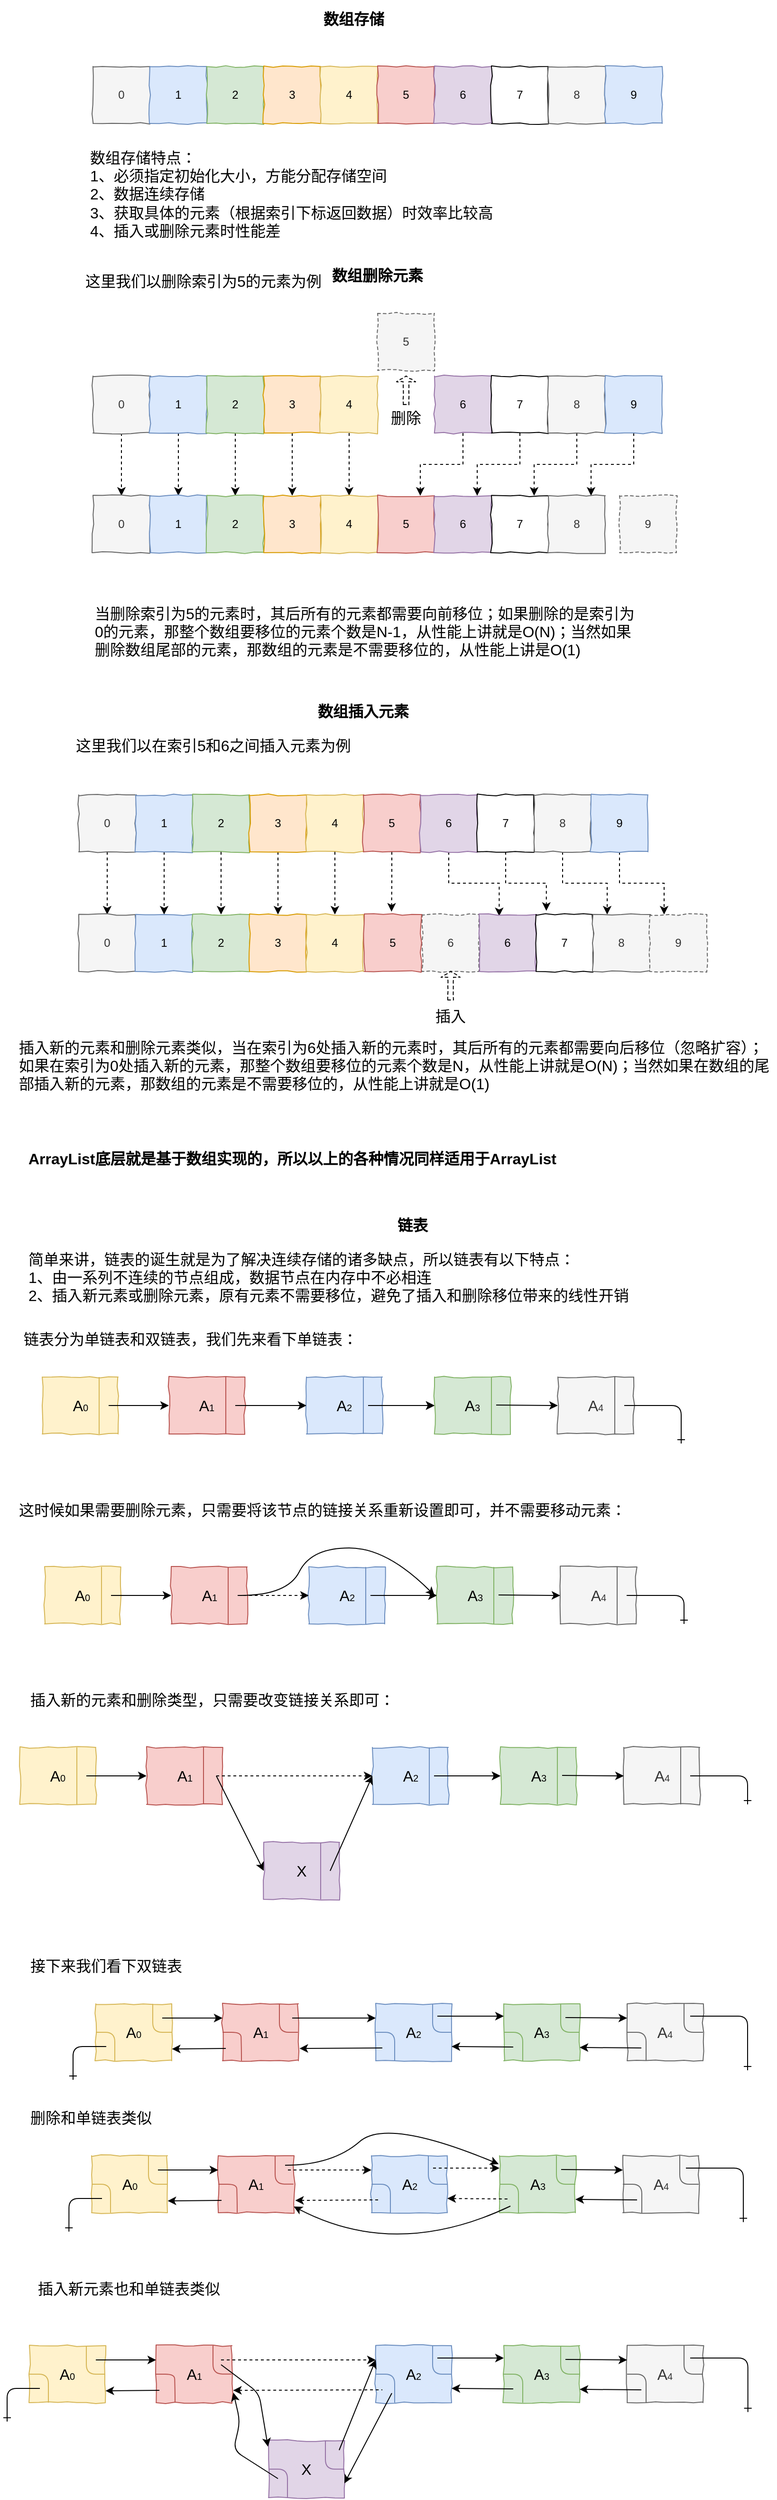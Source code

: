 <mxfile version="12.3.2" type="device" pages="1"><diagram id="_KR0IS7FDoN6ivevpts7" name="第 1 页"><mxGraphModel dx="1221" dy="714" grid="1" gridSize="10" guides="1" tooltips="1" connect="1" arrows="1" fold="1" page="1" pageScale="1" pageWidth="827" pageHeight="1169" math="0" shadow="0"><root><mxCell id="0"/><mxCell id="1" parent="0"/><mxCell id="HJRL-RJ5Z0_ivtp7O6J2-1" value="0" style="rounded=0;whiteSpace=wrap;html=1;comic=1;fillColor=#f5f5f5;strokeColor=#666666;fontColor=#333333;" parent="1" vertex="1"><mxGeometry x="100" y="90" width="60" height="60" as="geometry"/></mxCell><mxCell id="HJRL-RJ5Z0_ivtp7O6J2-2" value="1" style="rounded=0;whiteSpace=wrap;html=1;comic=1;fillColor=#dae8fc;strokeColor=#6c8ebf;" parent="1" vertex="1"><mxGeometry x="160" y="90" width="60" height="60" as="geometry"/></mxCell><mxCell id="HJRL-RJ5Z0_ivtp7O6J2-3" value="2" style="rounded=0;whiteSpace=wrap;html=1;comic=1;fillColor=#d5e8d4;strokeColor=#82b366;" parent="1" vertex="1"><mxGeometry x="220" y="90" width="60" height="60" as="geometry"/></mxCell><mxCell id="HJRL-RJ5Z0_ivtp7O6J2-4" value="3" style="rounded=0;whiteSpace=wrap;html=1;comic=1;fillColor=#ffe6cc;strokeColor=#d79b00;" parent="1" vertex="1"><mxGeometry x="280" y="90" width="60" height="60" as="geometry"/></mxCell><mxCell id="HJRL-RJ5Z0_ivtp7O6J2-5" value="4" style="rounded=0;whiteSpace=wrap;html=1;comic=1;fillColor=#fff2cc;strokeColor=#d6b656;" parent="1" vertex="1"><mxGeometry x="340" y="90" width="60" height="60" as="geometry"/></mxCell><mxCell id="HJRL-RJ5Z0_ivtp7O6J2-6" value="5" style="rounded=0;whiteSpace=wrap;html=1;comic=1;fillColor=#f8cecc;strokeColor=#b85450;" parent="1" vertex="1"><mxGeometry x="400" y="90" width="60" height="60" as="geometry"/></mxCell><mxCell id="HJRL-RJ5Z0_ivtp7O6J2-7" value="6" style="rounded=0;whiteSpace=wrap;html=1;comic=1;fillColor=#e1d5e7;strokeColor=#9673a6;" parent="1" vertex="1"><mxGeometry x="460" y="90" width="60" height="60" as="geometry"/></mxCell><mxCell id="HJRL-RJ5Z0_ivtp7O6J2-8" value="7" style="rounded=0;whiteSpace=wrap;html=1;comic=1;" parent="1" vertex="1"><mxGeometry x="520" y="90" width="60" height="60" as="geometry"/></mxCell><mxCell id="HJRL-RJ5Z0_ivtp7O6J2-9" value="8" style="rounded=0;whiteSpace=wrap;html=1;comic=1;fillColor=#f5f5f5;strokeColor=#666666;fontColor=#333333;" parent="1" vertex="1"><mxGeometry x="580" y="90" width="60" height="60" as="geometry"/></mxCell><mxCell id="HJRL-RJ5Z0_ivtp7O6J2-10" value="9" style="rounded=0;whiteSpace=wrap;html=1;comic=1;fillColor=#dae8fc;strokeColor=#6c8ebf;" parent="1" vertex="1"><mxGeometry x="640" y="90" width="60" height="60" as="geometry"/></mxCell><mxCell id="HJRL-RJ5Z0_ivtp7O6J2-11" value="数组存储" style="text;html=1;strokeColor=none;fillColor=none;align=center;verticalAlign=middle;whiteSpace=wrap;rounded=0;comic=1;fontSize=16;fontStyle=1" parent="1" vertex="1"><mxGeometry x="340" y="20" width="70" height="40" as="geometry"/></mxCell><mxCell id="HJRL-RJ5Z0_ivtp7O6J2-12" value="数组存储特点：&lt;br&gt;1、必须指定初始化大小，方能分配存储空间&lt;br&gt;2、数据连续存储&lt;br&gt;3、获取具体的元素（根据索引下标返回数据）时效率比较高&lt;br&gt;4、插入或删除元素时性能差" style="text;html=1;strokeColor=none;fillColor=none;align=left;verticalAlign=top;whiteSpace=wrap;rounded=0;comic=1;fontSize=16;" parent="1" vertex="1"><mxGeometry x="95" y="170" width="575" height="120" as="geometry"/></mxCell><mxCell id="HJRL-RJ5Z0_ivtp7O6J2-35" style="edgeStyle=orthogonalEdgeStyle;rounded=0;orthogonalLoop=1;jettySize=auto;html=1;exitX=0.5;exitY=1;exitDx=0;exitDy=0;entryX=0.5;entryY=0;entryDx=0;entryDy=0;fontSize=16;dashed=1;" parent="1" source="HJRL-RJ5Z0_ivtp7O6J2-13" target="HJRL-RJ5Z0_ivtp7O6J2-25" edge="1"><mxGeometry relative="1" as="geometry"/></mxCell><mxCell id="HJRL-RJ5Z0_ivtp7O6J2-13" value="0" style="rounded=0;whiteSpace=wrap;html=1;comic=1;fillColor=#f5f5f5;strokeColor=#666666;fontColor=#333333;" parent="1" vertex="1"><mxGeometry x="100" y="416" width="60" height="60" as="geometry"/></mxCell><mxCell id="HJRL-RJ5Z0_ivtp7O6J2-36" style="edgeStyle=orthogonalEdgeStyle;rounded=0;orthogonalLoop=1;jettySize=auto;html=1;exitX=0.5;exitY=1;exitDx=0;exitDy=0;entryX=0.5;entryY=0;entryDx=0;entryDy=0;dashed=1;fontSize=16;" parent="1" source="HJRL-RJ5Z0_ivtp7O6J2-14" target="HJRL-RJ5Z0_ivtp7O6J2-26" edge="1"><mxGeometry relative="1" as="geometry"/></mxCell><mxCell id="HJRL-RJ5Z0_ivtp7O6J2-14" value="1" style="rounded=0;whiteSpace=wrap;html=1;comic=1;fillColor=#dae8fc;strokeColor=#6c8ebf;" parent="1" vertex="1"><mxGeometry x="160" y="416" width="60" height="60" as="geometry"/></mxCell><mxCell id="HJRL-RJ5Z0_ivtp7O6J2-37" style="edgeStyle=orthogonalEdgeStyle;rounded=0;orthogonalLoop=1;jettySize=auto;html=1;exitX=0.5;exitY=1;exitDx=0;exitDy=0;entryX=0.5;entryY=0;entryDx=0;entryDy=0;dashed=1;fontSize=16;" parent="1" source="HJRL-RJ5Z0_ivtp7O6J2-15" target="HJRL-RJ5Z0_ivtp7O6J2-27" edge="1"><mxGeometry relative="1" as="geometry"/></mxCell><mxCell id="HJRL-RJ5Z0_ivtp7O6J2-15" value="2" style="rounded=0;whiteSpace=wrap;html=1;comic=1;fillColor=#d5e8d4;strokeColor=#82b366;" parent="1" vertex="1"><mxGeometry x="220" y="416" width="60" height="60" as="geometry"/></mxCell><mxCell id="HJRL-RJ5Z0_ivtp7O6J2-38" style="edgeStyle=orthogonalEdgeStyle;rounded=0;orthogonalLoop=1;jettySize=auto;html=1;exitX=0.5;exitY=1;exitDx=0;exitDy=0;entryX=0.5;entryY=0;entryDx=0;entryDy=0;dashed=1;fontSize=16;" parent="1" source="HJRL-RJ5Z0_ivtp7O6J2-16" target="HJRL-RJ5Z0_ivtp7O6J2-28" edge="1"><mxGeometry relative="1" as="geometry"/></mxCell><mxCell id="HJRL-RJ5Z0_ivtp7O6J2-16" value="3" style="rounded=0;whiteSpace=wrap;html=1;comic=1;fillColor=#ffe6cc;strokeColor=#d79b00;" parent="1" vertex="1"><mxGeometry x="280" y="416" width="60" height="60" as="geometry"/></mxCell><mxCell id="HJRL-RJ5Z0_ivtp7O6J2-39" style="edgeStyle=orthogonalEdgeStyle;rounded=0;orthogonalLoop=1;jettySize=auto;html=1;exitX=0.5;exitY=1;exitDx=0;exitDy=0;entryX=0.5;entryY=0;entryDx=0;entryDy=0;dashed=1;fontSize=16;" parent="1" source="HJRL-RJ5Z0_ivtp7O6J2-17" target="HJRL-RJ5Z0_ivtp7O6J2-29" edge="1"><mxGeometry relative="1" as="geometry"/></mxCell><mxCell id="HJRL-RJ5Z0_ivtp7O6J2-17" value="4" style="rounded=0;whiteSpace=wrap;html=1;comic=1;fillColor=#fff2cc;strokeColor=#d6b656;" parent="1" vertex="1"><mxGeometry x="340" y="416" width="60" height="60" as="geometry"/></mxCell><mxCell id="HJRL-RJ5Z0_ivtp7O6J2-18" value="5" style="rounded=0;whiteSpace=wrap;html=1;comic=1;fillColor=#f5f5f5;strokeColor=#666666;dashed=1;fontColor=#333333;" parent="1" vertex="1"><mxGeometry x="400" y="350" width="60" height="60" as="geometry"/></mxCell><mxCell id="HJRL-RJ5Z0_ivtp7O6J2-40" style="edgeStyle=orthogonalEdgeStyle;rounded=0;orthogonalLoop=1;jettySize=auto;html=1;exitX=0.5;exitY=1;exitDx=0;exitDy=0;entryX=0.75;entryY=0;entryDx=0;entryDy=0;dashed=1;fontSize=16;" parent="1" source="HJRL-RJ5Z0_ivtp7O6J2-19" target="HJRL-RJ5Z0_ivtp7O6J2-30" edge="1"><mxGeometry relative="1" as="geometry"/></mxCell><mxCell id="HJRL-RJ5Z0_ivtp7O6J2-19" value="6" style="rounded=0;whiteSpace=wrap;html=1;comic=1;fillColor=#e1d5e7;strokeColor=#9673a6;" parent="1" vertex="1"><mxGeometry x="460" y="416" width="60" height="60" as="geometry"/></mxCell><mxCell id="HJRL-RJ5Z0_ivtp7O6J2-41" style="edgeStyle=orthogonalEdgeStyle;rounded=0;orthogonalLoop=1;jettySize=auto;html=1;exitX=0.5;exitY=1;exitDx=0;exitDy=0;entryX=0.75;entryY=0;entryDx=0;entryDy=0;dashed=1;fontSize=16;" parent="1" source="HJRL-RJ5Z0_ivtp7O6J2-20" target="HJRL-RJ5Z0_ivtp7O6J2-31" edge="1"><mxGeometry relative="1" as="geometry"/></mxCell><mxCell id="HJRL-RJ5Z0_ivtp7O6J2-20" value="7" style="rounded=0;whiteSpace=wrap;html=1;comic=1;" parent="1" vertex="1"><mxGeometry x="520" y="416" width="60" height="60" as="geometry"/></mxCell><mxCell id="HJRL-RJ5Z0_ivtp7O6J2-42" style="edgeStyle=orthogonalEdgeStyle;rounded=0;orthogonalLoop=1;jettySize=auto;html=1;exitX=0.5;exitY=1;exitDx=0;exitDy=0;entryX=0.75;entryY=0;entryDx=0;entryDy=0;dashed=1;fontSize=16;" parent="1" source="HJRL-RJ5Z0_ivtp7O6J2-21" target="HJRL-RJ5Z0_ivtp7O6J2-32" edge="1"><mxGeometry relative="1" as="geometry"/></mxCell><mxCell id="HJRL-RJ5Z0_ivtp7O6J2-21" value="8" style="rounded=0;whiteSpace=wrap;html=1;comic=1;fillColor=#f5f5f5;strokeColor=#666666;fontColor=#333333;" parent="1" vertex="1"><mxGeometry x="580" y="416" width="60" height="60" as="geometry"/></mxCell><mxCell id="HJRL-RJ5Z0_ivtp7O6J2-44" style="edgeStyle=orthogonalEdgeStyle;rounded=0;orthogonalLoop=1;jettySize=auto;html=1;exitX=0.5;exitY=1;exitDx=0;exitDy=0;entryX=0.75;entryY=0;entryDx=0;entryDy=0;dashed=1;fontSize=16;" parent="1" source="HJRL-RJ5Z0_ivtp7O6J2-22" target="HJRL-RJ5Z0_ivtp7O6J2-33" edge="1"><mxGeometry relative="1" as="geometry"/></mxCell><mxCell id="HJRL-RJ5Z0_ivtp7O6J2-22" value="9" style="rounded=0;whiteSpace=wrap;html=1;comic=1;fillColor=#dae8fc;strokeColor=#6c8ebf;" parent="1" vertex="1"><mxGeometry x="640" y="416" width="60" height="60" as="geometry"/></mxCell><mxCell id="HJRL-RJ5Z0_ivtp7O6J2-23" value="数组删除元素" style="text;html=1;strokeColor=none;fillColor=none;align=center;verticalAlign=middle;whiteSpace=wrap;rounded=0;comic=1;fontSize=16;fontStyle=1" parent="1" vertex="1"><mxGeometry x="340" y="290" width="120" height="40" as="geometry"/></mxCell><mxCell id="HJRL-RJ5Z0_ivtp7O6J2-24" value="这里我们以删除索引为5的元素为例" style="text;html=1;strokeColor=none;fillColor=none;align=left;verticalAlign=top;whiteSpace=wrap;rounded=0;comic=1;fontSize=16;" parent="1" vertex="1"><mxGeometry x="89.5" y="300" width="575" height="40" as="geometry"/></mxCell><mxCell id="HJRL-RJ5Z0_ivtp7O6J2-25" value="0" style="rounded=0;whiteSpace=wrap;html=1;comic=1;fillColor=#f5f5f5;strokeColor=#666666;fontColor=#333333;" parent="1" vertex="1"><mxGeometry x="100" y="542" width="60" height="60" as="geometry"/></mxCell><mxCell id="HJRL-RJ5Z0_ivtp7O6J2-26" value="1" style="rounded=0;whiteSpace=wrap;html=1;comic=1;fillColor=#dae8fc;strokeColor=#6c8ebf;" parent="1" vertex="1"><mxGeometry x="160" y="542" width="60" height="60" as="geometry"/></mxCell><mxCell id="HJRL-RJ5Z0_ivtp7O6J2-27" value="2" style="rounded=0;whiteSpace=wrap;html=1;comic=1;fillColor=#d5e8d4;strokeColor=#82b366;" parent="1" vertex="1"><mxGeometry x="220" y="542" width="60" height="60" as="geometry"/></mxCell><mxCell id="HJRL-RJ5Z0_ivtp7O6J2-28" value="3" style="rounded=0;whiteSpace=wrap;html=1;comic=1;fillColor=#ffe6cc;strokeColor=#d79b00;" parent="1" vertex="1"><mxGeometry x="280" y="542" width="60" height="60" as="geometry"/></mxCell><mxCell id="HJRL-RJ5Z0_ivtp7O6J2-29" value="4" style="rounded=0;whiteSpace=wrap;html=1;comic=1;fillColor=#fff2cc;strokeColor=#d6b656;" parent="1" vertex="1"><mxGeometry x="340" y="542" width="60" height="60" as="geometry"/></mxCell><mxCell id="HJRL-RJ5Z0_ivtp7O6J2-30" value="5" style="rounded=0;whiteSpace=wrap;html=1;comic=1;fillColor=#f8cecc;strokeColor=#b85450;" parent="1" vertex="1"><mxGeometry x="400" y="542" width="60" height="60" as="geometry"/></mxCell><mxCell id="HJRL-RJ5Z0_ivtp7O6J2-31" value="6" style="rounded=0;whiteSpace=wrap;html=1;comic=1;fillColor=#e1d5e7;strokeColor=#9673a6;" parent="1" vertex="1"><mxGeometry x="460" y="542" width="60" height="60" as="geometry"/></mxCell><mxCell id="HJRL-RJ5Z0_ivtp7O6J2-32" value="7" style="rounded=0;whiteSpace=wrap;html=1;comic=1;" parent="1" vertex="1"><mxGeometry x="520" y="542" width="60" height="60" as="geometry"/></mxCell><mxCell id="HJRL-RJ5Z0_ivtp7O6J2-33" value="8" style="rounded=0;whiteSpace=wrap;html=1;comic=1;fillColor=#f5f5f5;strokeColor=#666666;fontColor=#333333;" parent="1" vertex="1"><mxGeometry x="580" y="542" width="60" height="60" as="geometry"/></mxCell><mxCell id="HJRL-RJ5Z0_ivtp7O6J2-34" value="9" style="rounded=0;whiteSpace=wrap;html=1;comic=1;fillColor=#f5f5f5;strokeColor=#666666;dashed=1;fontColor=#333333;" parent="1" vertex="1"><mxGeometry x="655" y="542" width="60" height="60" as="geometry"/></mxCell><mxCell id="HJRL-RJ5Z0_ivtp7O6J2-45" value="当删除索引为5的元素时，其后所有的元素都需要向前移位；如果删除的是索引为0的元素，那整个数组要移位的元素个数是N-1，&lt;span style=&quot;white-space: nowrap&quot;&gt;从性能上讲就是O(N)&lt;/span&gt;；当然如果删除数组尾部的元素，那数组的元素是不需要移位的，从性能上讲是O(1)" style="text;html=1;strokeColor=none;fillColor=none;align=left;verticalAlign=top;whiteSpace=wrap;rounded=0;comic=1;fontSize=16;" parent="1" vertex="1"><mxGeometry x="100" y="650" width="575" height="90" as="geometry"/></mxCell><mxCell id="HJRL-RJ5Z0_ivtp7O6J2-47" style="edgeStyle=orthogonalEdgeStyle;rounded=0;orthogonalLoop=1;jettySize=auto;html=1;exitX=0.5;exitY=1;exitDx=0;exitDy=0;entryX=0.5;entryY=0;entryDx=0;entryDy=0;fontSize=16;dashed=1;" parent="1" source="HJRL-RJ5Z0_ivtp7O6J2-48" target="HJRL-RJ5Z0_ivtp7O6J2-68" edge="1"><mxGeometry relative="1" as="geometry"/></mxCell><mxCell id="HJRL-RJ5Z0_ivtp7O6J2-48" value="0" style="rounded=0;whiteSpace=wrap;html=1;comic=1;fillColor=#f5f5f5;strokeColor=#666666;fontColor=#333333;" parent="1" vertex="1"><mxGeometry x="85" y="857" width="60" height="60" as="geometry"/></mxCell><mxCell id="HJRL-RJ5Z0_ivtp7O6J2-49" style="edgeStyle=orthogonalEdgeStyle;rounded=0;orthogonalLoop=1;jettySize=auto;html=1;exitX=0.5;exitY=1;exitDx=0;exitDy=0;entryX=0.5;entryY=0;entryDx=0;entryDy=0;dashed=1;fontSize=16;" parent="1" source="HJRL-RJ5Z0_ivtp7O6J2-50" target="HJRL-RJ5Z0_ivtp7O6J2-69" edge="1"><mxGeometry relative="1" as="geometry"/></mxCell><mxCell id="HJRL-RJ5Z0_ivtp7O6J2-50" value="1" style="rounded=0;whiteSpace=wrap;html=1;comic=1;fillColor=#dae8fc;strokeColor=#6c8ebf;" parent="1" vertex="1"><mxGeometry x="145" y="857" width="60" height="60" as="geometry"/></mxCell><mxCell id="HJRL-RJ5Z0_ivtp7O6J2-51" style="edgeStyle=orthogonalEdgeStyle;rounded=0;orthogonalLoop=1;jettySize=auto;html=1;exitX=0.5;exitY=1;exitDx=0;exitDy=0;entryX=0.5;entryY=0;entryDx=0;entryDy=0;dashed=1;fontSize=16;" parent="1" source="HJRL-RJ5Z0_ivtp7O6J2-52" target="HJRL-RJ5Z0_ivtp7O6J2-70" edge="1"><mxGeometry relative="1" as="geometry"/></mxCell><mxCell id="HJRL-RJ5Z0_ivtp7O6J2-52" value="2" style="rounded=0;whiteSpace=wrap;html=1;comic=1;fillColor=#d5e8d4;strokeColor=#82b366;" parent="1" vertex="1"><mxGeometry x="205" y="857" width="60" height="60" as="geometry"/></mxCell><mxCell id="HJRL-RJ5Z0_ivtp7O6J2-53" style="edgeStyle=orthogonalEdgeStyle;rounded=0;orthogonalLoop=1;jettySize=auto;html=1;exitX=0.5;exitY=1;exitDx=0;exitDy=0;entryX=0.5;entryY=0;entryDx=0;entryDy=0;dashed=1;fontSize=16;" parent="1" source="HJRL-RJ5Z0_ivtp7O6J2-54" target="HJRL-RJ5Z0_ivtp7O6J2-71" edge="1"><mxGeometry relative="1" as="geometry"/></mxCell><mxCell id="HJRL-RJ5Z0_ivtp7O6J2-54" value="3" style="rounded=0;whiteSpace=wrap;html=1;comic=1;fillColor=#ffe6cc;strokeColor=#d79b00;" parent="1" vertex="1"><mxGeometry x="265" y="857" width="60" height="60" as="geometry"/></mxCell><mxCell id="HJRL-RJ5Z0_ivtp7O6J2-55" style="edgeStyle=orthogonalEdgeStyle;rounded=0;orthogonalLoop=1;jettySize=auto;html=1;exitX=0.5;exitY=1;exitDx=0;exitDy=0;entryX=0.5;entryY=0;entryDx=0;entryDy=0;dashed=1;fontSize=16;" parent="1" source="HJRL-RJ5Z0_ivtp7O6J2-56" target="HJRL-RJ5Z0_ivtp7O6J2-72" edge="1"><mxGeometry relative="1" as="geometry"/></mxCell><mxCell id="HJRL-RJ5Z0_ivtp7O6J2-56" value="4" style="rounded=0;whiteSpace=wrap;html=1;comic=1;fillColor=#fff2cc;strokeColor=#d6b656;" parent="1" vertex="1"><mxGeometry x="325" y="857" width="60" height="60" as="geometry"/></mxCell><mxCell id="HJRL-RJ5Z0_ivtp7O6J2-80" style="edgeStyle=orthogonalEdgeStyle;rounded=0;orthogonalLoop=1;jettySize=auto;html=1;exitX=0.5;exitY=1;exitDx=0;exitDy=0;dashed=1;fontSize=16;" parent="1" source="HJRL-RJ5Z0_ivtp7O6J2-57" edge="1"><mxGeometry relative="1" as="geometry"><mxPoint x="414.69" y="980" as="targetPoint"/></mxGeometry></mxCell><mxCell id="HJRL-RJ5Z0_ivtp7O6J2-57" value="5" style="rounded=0;whiteSpace=wrap;html=1;comic=1;fillColor=#f8cecc;strokeColor=#b85450;" parent="1" vertex="1"><mxGeometry x="385" y="857" width="60" height="60" as="geometry"/></mxCell><mxCell id="HJRL-RJ5Z0_ivtp7O6J2-58" style="edgeStyle=orthogonalEdgeStyle;rounded=0;orthogonalLoop=1;jettySize=auto;html=1;exitX=0.5;exitY=1;exitDx=0;exitDy=0;entryX=0.353;entryY=0.028;entryDx=0;entryDy=0;dashed=1;fontSize=16;entryPerimeter=0;" parent="1" source="HJRL-RJ5Z0_ivtp7O6J2-59" target="HJRL-RJ5Z0_ivtp7O6J2-74" edge="1"><mxGeometry relative="1" as="geometry"/></mxCell><mxCell id="HJRL-RJ5Z0_ivtp7O6J2-59" value="6" style="rounded=0;whiteSpace=wrap;html=1;comic=1;fillColor=#e1d5e7;strokeColor=#9673a6;" parent="1" vertex="1"><mxGeometry x="445" y="857" width="60" height="60" as="geometry"/></mxCell><mxCell id="HJRL-RJ5Z0_ivtp7O6J2-60" style="edgeStyle=orthogonalEdgeStyle;rounded=0;orthogonalLoop=1;jettySize=auto;html=1;exitX=0.5;exitY=1;exitDx=0;exitDy=0;entryX=0.181;entryY=-0.064;entryDx=0;entryDy=0;dashed=1;fontSize=16;entryPerimeter=0;" parent="1" source="HJRL-RJ5Z0_ivtp7O6J2-61" target="HJRL-RJ5Z0_ivtp7O6J2-75" edge="1"><mxGeometry relative="1" as="geometry"/></mxCell><mxCell id="HJRL-RJ5Z0_ivtp7O6J2-61" value="7" style="rounded=0;whiteSpace=wrap;html=1;comic=1;" parent="1" vertex="1"><mxGeometry x="505" y="857" width="60" height="60" as="geometry"/></mxCell><mxCell id="HJRL-RJ5Z0_ivtp7O6J2-62" style="edgeStyle=orthogonalEdgeStyle;rounded=0;orthogonalLoop=1;jettySize=auto;html=1;exitX=0.5;exitY=1;exitDx=0;exitDy=0;entryX=0.25;entryY=0;entryDx=0;entryDy=0;dashed=1;fontSize=16;" parent="1" source="HJRL-RJ5Z0_ivtp7O6J2-63" target="HJRL-RJ5Z0_ivtp7O6J2-76" edge="1"><mxGeometry relative="1" as="geometry"/></mxCell><mxCell id="HJRL-RJ5Z0_ivtp7O6J2-63" value="8" style="rounded=0;whiteSpace=wrap;html=1;comic=1;fillColor=#f5f5f5;strokeColor=#666666;fontColor=#333333;" parent="1" vertex="1"><mxGeometry x="565" y="857" width="60" height="60" as="geometry"/></mxCell><mxCell id="HJRL-RJ5Z0_ivtp7O6J2-64" style="edgeStyle=orthogonalEdgeStyle;rounded=0;orthogonalLoop=1;jettySize=auto;html=1;exitX=0.5;exitY=1;exitDx=0;exitDy=0;entryX=0.25;entryY=0;entryDx=0;entryDy=0;dashed=1;fontSize=16;" parent="1" source="HJRL-RJ5Z0_ivtp7O6J2-65" target="HJRL-RJ5Z0_ivtp7O6J2-77" edge="1"><mxGeometry relative="1" as="geometry"/></mxCell><mxCell id="HJRL-RJ5Z0_ivtp7O6J2-65" value="9" style="rounded=0;whiteSpace=wrap;html=1;comic=1;fillColor=#dae8fc;strokeColor=#6c8ebf;" parent="1" vertex="1"><mxGeometry x="625" y="857" width="60" height="60" as="geometry"/></mxCell><mxCell id="HJRL-RJ5Z0_ivtp7O6J2-66" value="数组插入元素" style="text;html=1;strokeColor=none;fillColor=none;align=center;verticalAlign=middle;whiteSpace=wrap;rounded=0;comic=1;fontSize=16;fontStyle=1" parent="1" vertex="1"><mxGeometry x="325" y="749" width="120" height="40" as="geometry"/></mxCell><mxCell id="HJRL-RJ5Z0_ivtp7O6J2-67" value="这里我们以在索引5和6之间插入元素为例" style="text;html=1;strokeColor=none;fillColor=none;align=left;verticalAlign=top;whiteSpace=wrap;rounded=0;comic=1;fontSize=16;" parent="1" vertex="1"><mxGeometry x="80" y="789" width="575" height="40" as="geometry"/></mxCell><mxCell id="HJRL-RJ5Z0_ivtp7O6J2-68" value="0" style="rounded=0;whiteSpace=wrap;html=1;comic=1;fillColor=#f5f5f5;strokeColor=#666666;fontColor=#333333;" parent="1" vertex="1"><mxGeometry x="85" y="983" width="60" height="60" as="geometry"/></mxCell><mxCell id="HJRL-RJ5Z0_ivtp7O6J2-69" value="1" style="rounded=0;whiteSpace=wrap;html=1;comic=1;fillColor=#dae8fc;strokeColor=#6c8ebf;" parent="1" vertex="1"><mxGeometry x="145" y="983" width="60" height="60" as="geometry"/></mxCell><mxCell id="HJRL-RJ5Z0_ivtp7O6J2-70" value="2" style="rounded=0;whiteSpace=wrap;html=1;comic=1;fillColor=#d5e8d4;strokeColor=#82b366;" parent="1" vertex="1"><mxGeometry x="205" y="983" width="60" height="60" as="geometry"/></mxCell><mxCell id="HJRL-RJ5Z0_ivtp7O6J2-71" value="3" style="rounded=0;whiteSpace=wrap;html=1;comic=1;fillColor=#ffe6cc;strokeColor=#d79b00;" parent="1" vertex="1"><mxGeometry x="265" y="983" width="60" height="60" as="geometry"/></mxCell><mxCell id="HJRL-RJ5Z0_ivtp7O6J2-72" value="4" style="rounded=0;whiteSpace=wrap;html=1;comic=1;fillColor=#fff2cc;strokeColor=#d6b656;" parent="1" vertex="1"><mxGeometry x="325" y="983" width="60" height="60" as="geometry"/></mxCell><mxCell id="HJRL-RJ5Z0_ivtp7O6J2-73" value="6" style="rounded=0;whiteSpace=wrap;html=1;comic=1;fillColor=#f5f5f5;strokeColor=#666666;fontColor=#333333;dashed=1;" parent="1" vertex="1"><mxGeometry x="447" y="983" width="60" height="60" as="geometry"/></mxCell><mxCell id="HJRL-RJ5Z0_ivtp7O6J2-74" value="6" style="rounded=0;whiteSpace=wrap;html=1;comic=1;fillColor=#e1d5e7;strokeColor=#9673a6;" parent="1" vertex="1"><mxGeometry x="507" y="983" width="60" height="60" as="geometry"/></mxCell><mxCell id="HJRL-RJ5Z0_ivtp7O6J2-75" value="7" style="rounded=0;whiteSpace=wrap;html=1;comic=1;" parent="1" vertex="1"><mxGeometry x="567" y="983" width="60" height="60" as="geometry"/></mxCell><mxCell id="HJRL-RJ5Z0_ivtp7O6J2-76" value="8" style="rounded=0;whiteSpace=wrap;html=1;comic=1;fillColor=#f5f5f5;strokeColor=#666666;fontColor=#333333;" parent="1" vertex="1"><mxGeometry x="627" y="983" width="60" height="60" as="geometry"/></mxCell><mxCell id="HJRL-RJ5Z0_ivtp7O6J2-77" value="9" style="rounded=0;whiteSpace=wrap;html=1;comic=1;fillColor=#f5f5f5;strokeColor=#666666;dashed=1;fontColor=#333333;" parent="1" vertex="1"><mxGeometry x="687" y="983" width="60" height="60" as="geometry"/></mxCell><mxCell id="HJRL-RJ5Z0_ivtp7O6J2-79" value="5" style="rounded=0;whiteSpace=wrap;html=1;comic=1;fillColor=#f8cecc;strokeColor=#b85450;" parent="1" vertex="1"><mxGeometry x="386" y="983" width="60" height="60" as="geometry"/></mxCell><mxCell id="HJRL-RJ5Z0_ivtp7O6J2-83" value="" style="shape=singleArrow;direction=north;whiteSpace=wrap;html=1;dashed=1;comic=1;fontSize=16;align=left;" parent="1" vertex="1"><mxGeometry x="420" y="416" width="20" height="30" as="geometry"/></mxCell><mxCell id="HJRL-RJ5Z0_ivtp7O6J2-84" value="" style="shape=singleArrow;direction=north;whiteSpace=wrap;html=1;dashed=1;comic=1;fontSize=16;align=left;" parent="1" vertex="1"><mxGeometry x="467" y="1043" width="20" height="30" as="geometry"/></mxCell><mxCell id="HJRL-RJ5Z0_ivtp7O6J2-85" value="删除" style="text;html=1;strokeColor=none;fillColor=none;align=center;verticalAlign=middle;whiteSpace=wrap;rounded=0;dashed=1;comic=1;fontSize=16;" parent="1" vertex="1"><mxGeometry x="410" y="450" width="40" height="20" as="geometry"/></mxCell><mxCell id="HJRL-RJ5Z0_ivtp7O6J2-87" value="插入" style="text;html=1;strokeColor=none;fillColor=none;align=center;verticalAlign=middle;whiteSpace=wrap;rounded=0;dashed=1;comic=1;fontSize=16;" parent="1" vertex="1"><mxGeometry x="457" y="1080" width="40" height="20" as="geometry"/></mxCell><mxCell id="HJRL-RJ5Z0_ivtp7O6J2-88" value="插入新的元素和删除元素类似，当在索引为6处插入新的元素时，其后所有的元素都需要向后移位（忽略扩容）；&lt;br&gt;如果在索引为0处插入新的元素，那整个数组要移位的元素个数是N，从性能上讲就是O(N)；当然如果在数组的尾&lt;br&gt;部插入新的元素，那数组的元素是不需要移位的，从性能上讲就是O(1)" style="text;html=1;fontSize=16;" parent="1" vertex="1"><mxGeometry x="20" y="1107" width="800" height="93" as="geometry"/></mxCell><mxCell id="HJRL-RJ5Z0_ivtp7O6J2-90" value="ArrayList底层就是基于数组实现的，所以以上的各种情况同样适用于ArrayList" style="text;html=1;strokeColor=none;fillColor=none;align=left;verticalAlign=middle;whiteSpace=wrap;rounded=0;comic=1;fontSize=16;fontStyle=1" parent="1" vertex="1"><mxGeometry x="30" y="1220" width="790" height="40" as="geometry"/></mxCell><mxCell id="HJRL-RJ5Z0_ivtp7O6J2-91" value="链表" style="text;html=1;strokeColor=none;fillColor=none;align=center;verticalAlign=middle;whiteSpace=wrap;rounded=0;comic=1;fontSize=16;fontStyle=1" parent="1" vertex="1"><mxGeometry x="377" y="1290" width="120" height="40" as="geometry"/></mxCell><mxCell id="HJRL-RJ5Z0_ivtp7O6J2-92" value="简单来讲，链表的诞生就是为了解决连续存储的诸多缺点，所以链表有以下特点：&lt;br&gt;1、由一系列不连续的节点组成，数据节点在内存中不必相连&lt;br&gt;2、插入新元素或删除元素，原有元素不需要移位，避免了插入和删除移位带来的线性开销" style="text;html=1;fontSize=16;" parent="1" vertex="1"><mxGeometry x="30" y="1330" width="760" height="93" as="geometry"/></mxCell><mxCell id="HJRL-RJ5Z0_ivtp7O6J2-93" value="链表分为单链表和双链表，我们先来看下单链表：" style="text;html=1;strokeColor=none;fillColor=none;align=left;verticalAlign=middle;whiteSpace=wrap;rounded=0;comic=1;fontSize=16;fontStyle=0" parent="1" vertex="1"><mxGeometry x="25" y="1410" width="790" height="40" as="geometry"/></mxCell><mxCell id="HJRL-RJ5Z0_ivtp7O6J2-97" value="A&lt;font style=&quot;font-size: 10px&quot;&gt;0&lt;/font&gt;" style="rounded=0;whiteSpace=wrap;html=1;comic=1;fontSize=16;align=center;fillColor=#fff2cc;strokeColor=#d6b656;" parent="1" vertex="1"><mxGeometry x="46.5" y="1470" width="80" height="60" as="geometry"/></mxCell><mxCell id="HJRL-RJ5Z0_ivtp7O6J2-99" value="" style="endArrow=none;html=1;fontSize=16;exitX=0.75;exitY=1;exitDx=0;exitDy=0;entryX=0.75;entryY=0;entryDx=0;entryDy=0;fillColor=#fff2cc;strokeColor=#d6b656;" parent="1" source="HJRL-RJ5Z0_ivtp7O6J2-97" target="HJRL-RJ5Z0_ivtp7O6J2-97" edge="1"><mxGeometry width="50" height="50" relative="1" as="geometry"><mxPoint x="61.5" y="1520" as="sourcePoint"/><mxPoint x="111.5" y="1470" as="targetPoint"/></mxGeometry></mxCell><mxCell id="HJRL-RJ5Z0_ivtp7O6J2-103" value="A&lt;span style=&quot;font-size: 10px&quot;&gt;1&lt;/span&gt;" style="rounded=0;whiteSpace=wrap;html=1;comic=1;fontSize=16;align=center;fillColor=#f8cecc;strokeColor=#b85450;" parent="1" vertex="1"><mxGeometry x="180" y="1470" width="80" height="60" as="geometry"/></mxCell><mxCell id="HJRL-RJ5Z0_ivtp7O6J2-104" value="" style="endArrow=none;html=1;fontSize=16;exitX=0.75;exitY=1;exitDx=0;exitDy=0;entryX=0.75;entryY=0;entryDx=0;entryDy=0;fillColor=#f8cecc;strokeColor=#b85450;" parent="1" source="HJRL-RJ5Z0_ivtp7O6J2-103" target="HJRL-RJ5Z0_ivtp7O6J2-103" edge="1"><mxGeometry width="50" height="50" relative="1" as="geometry"><mxPoint x="195" y="1520" as="sourcePoint"/><mxPoint x="245" y="1470" as="targetPoint"/></mxGeometry></mxCell><mxCell id="HJRL-RJ5Z0_ivtp7O6J2-118" value="" style="edgeStyle=orthogonalEdgeStyle;rounded=0;orthogonalLoop=1;jettySize=auto;html=1;fontSize=16;" parent="1" source="HJRL-RJ5Z0_ivtp7O6J2-105" target="HJRL-RJ5Z0_ivtp7O6J2-107" edge="1"><mxGeometry relative="1" as="geometry"/></mxCell><mxCell id="HJRL-RJ5Z0_ivtp7O6J2-105" value="A&lt;span style=&quot;font-size: 10px&quot;&gt;2&lt;/span&gt;" style="rounded=0;whiteSpace=wrap;html=1;comic=1;fontSize=16;align=center;fillColor=#dae8fc;strokeColor=#6c8ebf;" parent="1" vertex="1"><mxGeometry x="325" y="1470" width="80" height="60" as="geometry"/></mxCell><mxCell id="HJRL-RJ5Z0_ivtp7O6J2-106" value="" style="endArrow=none;html=1;fontSize=16;exitX=0.75;exitY=1;exitDx=0;exitDy=0;entryX=0.75;entryY=0;entryDx=0;entryDy=0;fillColor=#dae8fc;strokeColor=#6c8ebf;" parent="1" source="HJRL-RJ5Z0_ivtp7O6J2-105" target="HJRL-RJ5Z0_ivtp7O6J2-105" edge="1"><mxGeometry width="50" height="50" relative="1" as="geometry"><mxPoint x="123" y="1540" as="sourcePoint"/><mxPoint x="173" y="1490" as="targetPoint"/></mxGeometry></mxCell><mxCell id="HJRL-RJ5Z0_ivtp7O6J2-107" value="A&lt;span style=&quot;font-size: 10px&quot;&gt;3&lt;/span&gt;" style="rounded=0;whiteSpace=wrap;html=1;comic=1;fontSize=16;align=center;fillColor=#d5e8d4;strokeColor=#82b366;" parent="1" vertex="1"><mxGeometry x="460" y="1470" width="80" height="60" as="geometry"/></mxCell><mxCell id="HJRL-RJ5Z0_ivtp7O6J2-108" value="" style="endArrow=none;html=1;fontSize=16;exitX=0.75;exitY=1;exitDx=0;exitDy=0;entryX=0.75;entryY=0;entryDx=0;entryDy=0;fillColor=#d5e8d4;strokeColor=#82b366;" parent="1" source="HJRL-RJ5Z0_ivtp7O6J2-107" target="HJRL-RJ5Z0_ivtp7O6J2-107" edge="1"><mxGeometry width="50" height="50" relative="1" as="geometry"><mxPoint x="475" y="1520" as="sourcePoint"/><mxPoint x="525" y="1470" as="targetPoint"/></mxGeometry></mxCell><mxCell id="HJRL-RJ5Z0_ivtp7O6J2-113" value="" style="endArrow=classic;html=1;fontSize=16;exitX=0.875;exitY=0.5;exitDx=0;exitDy=0;exitPerimeter=0;entryX=0;entryY=0.5;entryDx=0;entryDy=0;" parent="1" source="HJRL-RJ5Z0_ivtp7O6J2-97" target="HJRL-RJ5Z0_ivtp7O6J2-103" edge="1"><mxGeometry width="50" height="50" relative="1" as="geometry"><mxPoint x="131.5" y="1530" as="sourcePoint"/><mxPoint x="181.5" y="1480" as="targetPoint"/></mxGeometry></mxCell><mxCell id="HJRL-RJ5Z0_ivtp7O6J2-114" value="" style="endArrow=classic;html=1;fontSize=16;entryX=0;entryY=0.5;entryDx=0;entryDy=0;" parent="1" target="HJRL-RJ5Z0_ivtp7O6J2-105" edge="1"><mxGeometry width="50" height="50" relative="1" as="geometry"><mxPoint x="250" y="1500" as="sourcePoint"/><mxPoint x="366.5" y="1499.5" as="targetPoint"/></mxGeometry></mxCell><mxCell id="HJRL-RJ5Z0_ivtp7O6J2-115" value="" style="endArrow=classic;html=1;fontSize=16;entryX=0;entryY=0.5;entryDx=0;entryDy=0;" parent="1" target="HJRL-RJ5Z0_ivtp7O6J2-107" edge="1"><mxGeometry width="50" height="50" relative="1" as="geometry"><mxPoint x="390" y="1500" as="sourcePoint"/><mxPoint x="556.5" y="1499" as="targetPoint"/></mxGeometry></mxCell><mxCell id="HJRL-RJ5Z0_ivtp7O6J2-116" value="A&lt;span style=&quot;font-size: 10px&quot;&gt;4&lt;/span&gt;" style="rounded=0;whiteSpace=wrap;html=1;comic=1;fontSize=16;align=center;fillColor=#f5f5f5;strokeColor=#666666;fontColor=#333333;" parent="1" vertex="1"><mxGeometry x="590" y="1470" width="80" height="60" as="geometry"/></mxCell><mxCell id="HJRL-RJ5Z0_ivtp7O6J2-117" value="" style="endArrow=none;html=1;fontSize=16;exitX=0.75;exitY=1;exitDx=0;exitDy=0;entryX=0.75;entryY=0;entryDx=0;entryDy=0;fillColor=#f5f5f5;strokeColor=#666666;" parent="1" source="HJRL-RJ5Z0_ivtp7O6J2-116" target="HJRL-RJ5Z0_ivtp7O6J2-116" edge="1"><mxGeometry width="50" height="50" relative="1" as="geometry"><mxPoint x="605" y="1520" as="sourcePoint"/><mxPoint x="655" y="1470" as="targetPoint"/></mxGeometry></mxCell><mxCell id="HJRL-RJ5Z0_ivtp7O6J2-119" value="" style="endArrow=classic;html=1;fontSize=16;" parent="1" edge="1"><mxGeometry width="50" height="50" relative="1" as="geometry"><mxPoint x="525" y="1499.5" as="sourcePoint"/><mxPoint x="590" y="1500" as="targetPoint"/></mxGeometry></mxCell><mxCell id="HJRL-RJ5Z0_ivtp7O6J2-128" value="" style="edgeStyle=segmentEdgeStyle;endArrow=ERone;html=1;fontSize=16;verticalAlign=bottom;endFill=0;" parent="1" edge="1"><mxGeometry width="50" height="50" relative="1" as="geometry"><mxPoint x="660" y="1500" as="sourcePoint"/><mxPoint x="720" y="1540" as="targetPoint"/></mxGeometry></mxCell><mxCell id="HJRL-RJ5Z0_ivtp7O6J2-129" value="这时候如果需要删除元素，只需要将该节点的链接关系重新设置即可，并不需要移动元素：" style="text;html=1;strokeColor=none;fillColor=none;align=left;verticalAlign=middle;whiteSpace=wrap;rounded=0;comic=1;fontSize=16;fontStyle=0" parent="1" vertex="1"><mxGeometry x="20" y="1590" width="690" height="40" as="geometry"/></mxCell><mxCell id="HJRL-RJ5Z0_ivtp7O6J2-130" value="A&lt;font style=&quot;font-size: 10px&quot;&gt;0&lt;/font&gt;" style="rounded=0;whiteSpace=wrap;html=1;comic=1;fontSize=16;align=center;fillColor=#fff2cc;strokeColor=#d6b656;" parent="1" vertex="1"><mxGeometry x="49" y="1670" width="80" height="60" as="geometry"/></mxCell><mxCell id="HJRL-RJ5Z0_ivtp7O6J2-131" value="" style="endArrow=none;html=1;fontSize=16;exitX=0.75;exitY=1;exitDx=0;exitDy=0;entryX=0.75;entryY=0;entryDx=0;entryDy=0;fillColor=#fff2cc;strokeColor=#d6b656;" parent="1" source="HJRL-RJ5Z0_ivtp7O6J2-130" target="HJRL-RJ5Z0_ivtp7O6J2-130" edge="1"><mxGeometry width="50" height="50" relative="1" as="geometry"><mxPoint x="64" y="1720" as="sourcePoint"/><mxPoint x="114" y="1670" as="targetPoint"/></mxGeometry></mxCell><mxCell id="HJRL-RJ5Z0_ivtp7O6J2-132" value="A&lt;span style=&quot;font-size: 10px&quot;&gt;1&lt;/span&gt;" style="rounded=0;whiteSpace=wrap;html=1;comic=1;fontSize=16;align=center;fillColor=#f8cecc;strokeColor=#b85450;" parent="1" vertex="1"><mxGeometry x="182.5" y="1670" width="80" height="60" as="geometry"/></mxCell><mxCell id="HJRL-RJ5Z0_ivtp7O6J2-133" value="" style="endArrow=none;html=1;fontSize=16;exitX=0.75;exitY=1;exitDx=0;exitDy=0;entryX=0.75;entryY=0;entryDx=0;entryDy=0;fillColor=#f8cecc;strokeColor=#b85450;" parent="1" source="HJRL-RJ5Z0_ivtp7O6J2-132" target="HJRL-RJ5Z0_ivtp7O6J2-132" edge="1"><mxGeometry width="50" height="50" relative="1" as="geometry"><mxPoint x="197.5" y="1720" as="sourcePoint"/><mxPoint x="247.5" y="1670" as="targetPoint"/></mxGeometry></mxCell><mxCell id="HJRL-RJ5Z0_ivtp7O6J2-134" value="" style="edgeStyle=orthogonalEdgeStyle;rounded=0;orthogonalLoop=1;jettySize=auto;html=1;fontSize=16;" parent="1" source="HJRL-RJ5Z0_ivtp7O6J2-135" target="HJRL-RJ5Z0_ivtp7O6J2-137" edge="1"><mxGeometry relative="1" as="geometry"/></mxCell><mxCell id="HJRL-RJ5Z0_ivtp7O6J2-135" value="A&lt;span style=&quot;font-size: 10px&quot;&gt;2&lt;/span&gt;" style="rounded=0;whiteSpace=wrap;html=1;comic=1;fontSize=16;align=center;fillColor=#dae8fc;strokeColor=#6c8ebf;" parent="1" vertex="1"><mxGeometry x="327.5" y="1670" width="80" height="60" as="geometry"/></mxCell><mxCell id="HJRL-RJ5Z0_ivtp7O6J2-136" value="" style="endArrow=none;html=1;fontSize=16;exitX=0.75;exitY=1;exitDx=0;exitDy=0;entryX=0.75;entryY=0;entryDx=0;entryDy=0;fillColor=#dae8fc;strokeColor=#6c8ebf;" parent="1" source="HJRL-RJ5Z0_ivtp7O6J2-135" target="HJRL-RJ5Z0_ivtp7O6J2-135" edge="1"><mxGeometry width="50" height="50" relative="1" as="geometry"><mxPoint x="125.5" y="1740" as="sourcePoint"/><mxPoint x="175.5" y="1690" as="targetPoint"/></mxGeometry></mxCell><mxCell id="HJRL-RJ5Z0_ivtp7O6J2-137" value="A&lt;span style=&quot;font-size: 10px&quot;&gt;3&lt;/span&gt;" style="rounded=0;whiteSpace=wrap;html=1;comic=1;fontSize=16;align=center;fillColor=#d5e8d4;strokeColor=#82b366;" parent="1" vertex="1"><mxGeometry x="462.5" y="1670" width="80" height="60" as="geometry"/></mxCell><mxCell id="HJRL-RJ5Z0_ivtp7O6J2-138" value="" style="endArrow=none;html=1;fontSize=16;exitX=0.75;exitY=1;exitDx=0;exitDy=0;entryX=0.75;entryY=0;entryDx=0;entryDy=0;fillColor=#d5e8d4;strokeColor=#82b366;" parent="1" source="HJRL-RJ5Z0_ivtp7O6J2-137" target="HJRL-RJ5Z0_ivtp7O6J2-137" edge="1"><mxGeometry width="50" height="50" relative="1" as="geometry"><mxPoint x="477.5" y="1720" as="sourcePoint"/><mxPoint x="527.5" y="1670" as="targetPoint"/></mxGeometry></mxCell><mxCell id="HJRL-RJ5Z0_ivtp7O6J2-139" value="" style="endArrow=classic;html=1;fontSize=16;exitX=0.875;exitY=0.5;exitDx=0;exitDy=0;exitPerimeter=0;entryX=0;entryY=0.5;entryDx=0;entryDy=0;" parent="1" source="HJRL-RJ5Z0_ivtp7O6J2-130" target="HJRL-RJ5Z0_ivtp7O6J2-132" edge="1"><mxGeometry width="50" height="50" relative="1" as="geometry"><mxPoint x="134" y="1730" as="sourcePoint"/><mxPoint x="184" y="1680" as="targetPoint"/></mxGeometry></mxCell><mxCell id="HJRL-RJ5Z0_ivtp7O6J2-140" value="" style="endArrow=classic;html=1;fontSize=16;entryX=0;entryY=0.5;entryDx=0;entryDy=0;dashed=1;" parent="1" target="HJRL-RJ5Z0_ivtp7O6J2-135" edge="1"><mxGeometry width="50" height="50" relative="1" as="geometry"><mxPoint x="252.5" y="1700" as="sourcePoint"/><mxPoint x="369" y="1699.5" as="targetPoint"/></mxGeometry></mxCell><mxCell id="HJRL-RJ5Z0_ivtp7O6J2-141" value="" style="endArrow=classic;html=1;fontSize=16;entryX=0;entryY=0.5;entryDx=0;entryDy=0;" parent="1" target="HJRL-RJ5Z0_ivtp7O6J2-137" edge="1"><mxGeometry width="50" height="50" relative="1" as="geometry"><mxPoint x="392.5" y="1700" as="sourcePoint"/><mxPoint x="559" y="1699" as="targetPoint"/></mxGeometry></mxCell><mxCell id="HJRL-RJ5Z0_ivtp7O6J2-142" value="A&lt;span style=&quot;font-size: 10px&quot;&gt;4&lt;/span&gt;" style="rounded=0;whiteSpace=wrap;html=1;comic=1;fontSize=16;align=center;fillColor=#f5f5f5;strokeColor=#666666;fontColor=#333333;" parent="1" vertex="1"><mxGeometry x="592.5" y="1670" width="80" height="60" as="geometry"/></mxCell><mxCell id="HJRL-RJ5Z0_ivtp7O6J2-143" value="" style="endArrow=none;html=1;fontSize=16;exitX=0.75;exitY=1;exitDx=0;exitDy=0;entryX=0.75;entryY=0;entryDx=0;entryDy=0;fillColor=#f5f5f5;strokeColor=#666666;" parent="1" source="HJRL-RJ5Z0_ivtp7O6J2-142" target="HJRL-RJ5Z0_ivtp7O6J2-142" edge="1"><mxGeometry width="50" height="50" relative="1" as="geometry"><mxPoint x="607.5" y="1720" as="sourcePoint"/><mxPoint x="657.5" y="1670" as="targetPoint"/></mxGeometry></mxCell><mxCell id="HJRL-RJ5Z0_ivtp7O6J2-144" value="" style="endArrow=classic;html=1;fontSize=16;" parent="1" edge="1"><mxGeometry width="50" height="50" relative="1" as="geometry"><mxPoint x="527.5" y="1699.5" as="sourcePoint"/><mxPoint x="592.5" y="1700" as="targetPoint"/></mxGeometry></mxCell><mxCell id="HJRL-RJ5Z0_ivtp7O6J2-145" value="" style="edgeStyle=segmentEdgeStyle;endArrow=ERone;html=1;fontSize=16;verticalAlign=bottom;endFill=0;" parent="1" edge="1"><mxGeometry width="50" height="50" relative="1" as="geometry"><mxPoint x="662.5" y="1700" as="sourcePoint"/><mxPoint x="723" y="1730" as="targetPoint"/></mxGeometry></mxCell><mxCell id="HJRL-RJ5Z0_ivtp7O6J2-146" value="" style="curved=1;endArrow=classic;html=1;fontSize=16;" parent="1" edge="1"><mxGeometry width="50" height="50" relative="1" as="geometry"><mxPoint x="255" y="1700" as="sourcePoint"/><mxPoint x="460" y="1700" as="targetPoint"/><Array as="points"><mxPoint x="305" y="1700"/><mxPoint x="330" y="1650"/><mxPoint x="410" y="1650"/></Array></mxGeometry></mxCell><mxCell id="HJRL-RJ5Z0_ivtp7O6J2-147" value="A&lt;font style=&quot;font-size: 10px&quot;&gt;0&lt;/font&gt;" style="rounded=0;whiteSpace=wrap;html=1;comic=1;fontSize=16;align=center;fillColor=#fff2cc;strokeColor=#d6b656;" parent="1" vertex="1"><mxGeometry x="23" y="1860" width="80" height="60" as="geometry"/></mxCell><mxCell id="HJRL-RJ5Z0_ivtp7O6J2-148" value="" style="endArrow=none;html=1;fontSize=16;exitX=0.75;exitY=1;exitDx=0;exitDy=0;entryX=0.75;entryY=0;entryDx=0;entryDy=0;fillColor=#fff2cc;strokeColor=#d6b656;" parent="1" source="HJRL-RJ5Z0_ivtp7O6J2-147" target="HJRL-RJ5Z0_ivtp7O6J2-147" edge="1"><mxGeometry width="50" height="50" relative="1" as="geometry"><mxPoint x="38" y="1910" as="sourcePoint"/><mxPoint x="88" y="1860" as="targetPoint"/></mxGeometry></mxCell><mxCell id="HJRL-RJ5Z0_ivtp7O6J2-149" value="A&lt;span style=&quot;font-size: 10px&quot;&gt;1&lt;/span&gt;" style="rounded=0;whiteSpace=wrap;html=1;comic=1;fontSize=16;align=center;fillColor=#f8cecc;strokeColor=#b85450;" parent="1" vertex="1"><mxGeometry x="156.5" y="1860" width="80" height="60" as="geometry"/></mxCell><mxCell id="HJRL-RJ5Z0_ivtp7O6J2-150" value="" style="endArrow=none;html=1;fontSize=16;exitX=0.75;exitY=1;exitDx=0;exitDy=0;entryX=0.75;entryY=0;entryDx=0;entryDy=0;fillColor=#f8cecc;strokeColor=#b85450;" parent="1" source="HJRL-RJ5Z0_ivtp7O6J2-149" target="HJRL-RJ5Z0_ivtp7O6J2-149" edge="1"><mxGeometry width="50" height="50" relative="1" as="geometry"><mxPoint x="171.5" y="1910" as="sourcePoint"/><mxPoint x="221.5" y="1860" as="targetPoint"/></mxGeometry></mxCell><mxCell id="HJRL-RJ5Z0_ivtp7O6J2-151" value="" style="edgeStyle=orthogonalEdgeStyle;rounded=0;orthogonalLoop=1;jettySize=auto;html=1;fontSize=16;" parent="1" source="HJRL-RJ5Z0_ivtp7O6J2-152" target="HJRL-RJ5Z0_ivtp7O6J2-154" edge="1"><mxGeometry relative="1" as="geometry"/></mxCell><mxCell id="HJRL-RJ5Z0_ivtp7O6J2-152" value="A&lt;span style=&quot;font-size: 10px&quot;&gt;2&lt;/span&gt;" style="rounded=0;whiteSpace=wrap;html=1;comic=1;fontSize=16;align=center;fillColor=#dae8fc;strokeColor=#6c8ebf;" parent="1" vertex="1"><mxGeometry x="394.5" y="1860" width="80" height="60" as="geometry"/></mxCell><mxCell id="HJRL-RJ5Z0_ivtp7O6J2-153" value="" style="endArrow=none;html=1;fontSize=16;exitX=0.75;exitY=1;exitDx=0;exitDy=0;entryX=0.75;entryY=0;entryDx=0;entryDy=0;fillColor=#dae8fc;strokeColor=#6c8ebf;" parent="1" source="HJRL-RJ5Z0_ivtp7O6J2-152" target="HJRL-RJ5Z0_ivtp7O6J2-152" edge="1"><mxGeometry width="50" height="50" relative="1" as="geometry"><mxPoint x="192.5" y="1930" as="sourcePoint"/><mxPoint x="242.5" y="1880" as="targetPoint"/></mxGeometry></mxCell><mxCell id="HJRL-RJ5Z0_ivtp7O6J2-154" value="A&lt;span style=&quot;font-size: 10px&quot;&gt;3&lt;/span&gt;" style="rounded=0;whiteSpace=wrap;html=1;comic=1;fontSize=16;align=center;fillColor=#d5e8d4;strokeColor=#82b366;" parent="1" vertex="1"><mxGeometry x="529.5" y="1860" width="80" height="60" as="geometry"/></mxCell><mxCell id="HJRL-RJ5Z0_ivtp7O6J2-155" value="" style="endArrow=none;html=1;fontSize=16;exitX=0.75;exitY=1;exitDx=0;exitDy=0;entryX=0.75;entryY=0;entryDx=0;entryDy=0;fillColor=#d5e8d4;strokeColor=#82b366;" parent="1" source="HJRL-RJ5Z0_ivtp7O6J2-154" target="HJRL-RJ5Z0_ivtp7O6J2-154" edge="1"><mxGeometry width="50" height="50" relative="1" as="geometry"><mxPoint x="544.5" y="1910" as="sourcePoint"/><mxPoint x="594.5" y="1860" as="targetPoint"/></mxGeometry></mxCell><mxCell id="HJRL-RJ5Z0_ivtp7O6J2-156" value="" style="endArrow=classic;html=1;fontSize=16;exitX=0.875;exitY=0.5;exitDx=0;exitDy=0;exitPerimeter=0;entryX=0;entryY=0.5;entryDx=0;entryDy=0;" parent="1" source="HJRL-RJ5Z0_ivtp7O6J2-147" target="HJRL-RJ5Z0_ivtp7O6J2-149" edge="1"><mxGeometry width="50" height="50" relative="1" as="geometry"><mxPoint x="108" y="1920" as="sourcePoint"/><mxPoint x="158" y="1870" as="targetPoint"/></mxGeometry></mxCell><mxCell id="HJRL-RJ5Z0_ivtp7O6J2-157" value="" style="endArrow=classic;html=1;fontSize=16;entryX=0;entryY=0.5;entryDx=0;entryDy=0;dashed=1;" parent="1" target="HJRL-RJ5Z0_ivtp7O6J2-152" edge="1"><mxGeometry width="50" height="50" relative="1" as="geometry"><mxPoint x="230" y="1890" as="sourcePoint"/><mxPoint x="370.5" y="1889.5" as="targetPoint"/></mxGeometry></mxCell><mxCell id="HJRL-RJ5Z0_ivtp7O6J2-158" value="" style="endArrow=classic;html=1;fontSize=16;entryX=0;entryY=0.5;entryDx=0;entryDy=0;" parent="1" target="HJRL-RJ5Z0_ivtp7O6J2-154" edge="1"><mxGeometry width="50" height="50" relative="1" as="geometry"><mxPoint x="459.5" y="1890" as="sourcePoint"/><mxPoint x="626" y="1889" as="targetPoint"/></mxGeometry></mxCell><mxCell id="HJRL-RJ5Z0_ivtp7O6J2-159" value="A&lt;span style=&quot;font-size: 10px&quot;&gt;4&lt;/span&gt;" style="rounded=0;whiteSpace=wrap;html=1;comic=1;fontSize=16;align=center;fillColor=#f5f5f5;strokeColor=#666666;fontColor=#333333;" parent="1" vertex="1"><mxGeometry x="659.5" y="1860" width="80" height="60" as="geometry"/></mxCell><mxCell id="HJRL-RJ5Z0_ivtp7O6J2-160" value="" style="endArrow=none;html=1;fontSize=16;exitX=0.75;exitY=1;exitDx=0;exitDy=0;entryX=0.75;entryY=0;entryDx=0;entryDy=0;fillColor=#f5f5f5;strokeColor=#666666;" parent="1" source="HJRL-RJ5Z0_ivtp7O6J2-159" target="HJRL-RJ5Z0_ivtp7O6J2-159" edge="1"><mxGeometry width="50" height="50" relative="1" as="geometry"><mxPoint x="674.5" y="1910" as="sourcePoint"/><mxPoint x="724.5" y="1860" as="targetPoint"/></mxGeometry></mxCell><mxCell id="HJRL-RJ5Z0_ivtp7O6J2-161" value="" style="endArrow=classic;html=1;fontSize=16;" parent="1" edge="1"><mxGeometry width="50" height="50" relative="1" as="geometry"><mxPoint x="594.5" y="1889.5" as="sourcePoint"/><mxPoint x="659.5" y="1890" as="targetPoint"/></mxGeometry></mxCell><mxCell id="HJRL-RJ5Z0_ivtp7O6J2-162" value="" style="edgeStyle=segmentEdgeStyle;endArrow=ERone;html=1;fontSize=16;verticalAlign=bottom;endFill=0;" parent="1" edge="1"><mxGeometry width="50" height="50" relative="1" as="geometry"><mxPoint x="729.5" y="1890" as="sourcePoint"/><mxPoint x="790" y="1920" as="targetPoint"/></mxGeometry></mxCell><mxCell id="HJRL-RJ5Z0_ivtp7O6J2-164" value="插入新的元素和删除类型，只需要改变链接关系即可：" style="text;html=1;strokeColor=none;fillColor=none;align=left;verticalAlign=middle;whiteSpace=wrap;rounded=0;comic=1;fontSize=16;fontStyle=0" parent="1" vertex="1"><mxGeometry x="32" y="1790" width="690" height="40" as="geometry"/></mxCell><mxCell id="HJRL-RJ5Z0_ivtp7O6J2-166" value="X" style="rounded=0;whiteSpace=wrap;html=1;comic=1;fontSize=16;align=center;fillColor=#e1d5e7;strokeColor=#9673a6;" parent="1" vertex="1"><mxGeometry x="280" y="1960" width="80" height="60" as="geometry"/></mxCell><mxCell id="HJRL-RJ5Z0_ivtp7O6J2-167" value="" style="endArrow=none;html=1;fontSize=16;exitX=0.75;exitY=1;exitDx=0;exitDy=0;entryX=0.75;entryY=0;entryDx=0;entryDy=0;fillColor=#e1d5e7;strokeColor=#9673a6;" parent="1" source="HJRL-RJ5Z0_ivtp7O6J2-166" target="HJRL-RJ5Z0_ivtp7O6J2-166" edge="1"><mxGeometry width="50" height="50" relative="1" as="geometry"><mxPoint x="78" y="2030" as="sourcePoint"/><mxPoint x="128" y="1980" as="targetPoint"/></mxGeometry></mxCell><mxCell id="HJRL-RJ5Z0_ivtp7O6J2-168" value="" style="endArrow=classic;html=1;fontSize=16;entryX=0;entryY=0.5;entryDx=0;entryDy=0;" parent="1" target="HJRL-RJ5Z0_ivtp7O6J2-166" edge="1"><mxGeometry width="50" height="50" relative="1" as="geometry"><mxPoint x="230" y="1890" as="sourcePoint"/><mxPoint x="265" y="1990" as="targetPoint"/></mxGeometry></mxCell><mxCell id="HJRL-RJ5Z0_ivtp7O6J2-169" value="" style="endArrow=classic;html=1;fontSize=16;entryX=0;entryY=0.5;entryDx=0;entryDy=0;" parent="1" target="HJRL-RJ5Z0_ivtp7O6J2-152" edge="1"><mxGeometry width="50" height="50" relative="1" as="geometry"><mxPoint x="350" y="1990" as="sourcePoint"/><mxPoint x="387.5" y="1940" as="targetPoint"/></mxGeometry></mxCell><mxCell id="1GsXTIOEYQU4KFEbQuuv-1" value="接下来我们看下双链表" style="text;html=1;strokeColor=none;fillColor=none;align=left;verticalAlign=middle;whiteSpace=wrap;rounded=0;comic=1;fontSize=16;fontStyle=0" vertex="1" parent="1"><mxGeometry x="32" y="2070" width="690" height="40" as="geometry"/></mxCell><mxCell id="1GsXTIOEYQU4KFEbQuuv-2" value="A&lt;font style=&quot;font-size: 10px&quot;&gt;0&lt;/font&gt;" style="rounded=0;whiteSpace=wrap;html=1;comic=1;fontSize=16;align=center;fillColor=#fff2cc;strokeColor=#d6b656;" vertex="1" parent="1"><mxGeometry x="103" y="2130" width="80" height="60" as="geometry"/></mxCell><mxCell id="1GsXTIOEYQU4KFEbQuuv-3" value="" style="endArrow=none;html=1;fontSize=16;entryX=0.75;entryY=0;entryDx=0;entryDy=0;fillColor=#fff2cc;strokeColor=#d6b656;edgeStyle=orthogonalEdgeStyle;exitX=1;exitY=0.5;exitDx=0;exitDy=0;" edge="1" parent="1" source="1GsXTIOEYQU4KFEbQuuv-2" target="1GsXTIOEYQU4KFEbQuuv-2"><mxGeometry width="50" height="50" relative="1" as="geometry"><mxPoint x="180" y="2160" as="sourcePoint"/><mxPoint x="168" y="2130" as="targetPoint"/><Array as="points"><mxPoint x="163" y="2160"/></Array></mxGeometry></mxCell><mxCell id="1GsXTIOEYQU4KFEbQuuv-4" value="A&lt;span style=&quot;font-size: 10px&quot;&gt;1&lt;/span&gt;" style="rounded=0;whiteSpace=wrap;html=1;comic=1;fontSize=16;align=center;fillColor=#f8cecc;strokeColor=#b85450;" vertex="1" parent="1"><mxGeometry x="236.5" y="2130" width="80" height="60" as="geometry"/></mxCell><mxCell id="1GsXTIOEYQU4KFEbQuuv-5" value="" style="endArrow=none;html=1;fontSize=16;entryX=0.75;entryY=0;entryDx=0;entryDy=0;fillColor=#f8cecc;strokeColor=#b85450;edgeStyle=orthogonalEdgeStyle;" edge="1" parent="1" target="1GsXTIOEYQU4KFEbQuuv-4"><mxGeometry width="50" height="50" relative="1" as="geometry"><mxPoint x="316" y="2160" as="sourcePoint"/><mxPoint x="301.5" y="2130" as="targetPoint"/><Array as="points"><mxPoint x="296" y="2160"/></Array></mxGeometry></mxCell><mxCell id="1GsXTIOEYQU4KFEbQuuv-7" value="A&lt;span style=&quot;font-size: 10px&quot;&gt;2&lt;/span&gt;" style="rounded=0;whiteSpace=wrap;html=1;comic=1;fontSize=16;align=center;fillColor=#dae8fc;strokeColor=#6c8ebf;" vertex="1" parent="1"><mxGeometry x="398" y="2130" width="80" height="60" as="geometry"/></mxCell><mxCell id="1GsXTIOEYQU4KFEbQuuv-8" value="" style="endArrow=none;html=1;fontSize=16;exitX=1;exitY=0.5;exitDx=0;exitDy=0;entryX=0.75;entryY=0;entryDx=0;entryDy=0;fillColor=#dae8fc;strokeColor=#6c8ebf;edgeStyle=orthogonalEdgeStyle;" edge="1" parent="1" source="1GsXTIOEYQU4KFEbQuuv-7" target="1GsXTIOEYQU4KFEbQuuv-7"><mxGeometry width="50" height="50" relative="1" as="geometry"><mxPoint x="196" y="2200" as="sourcePoint"/><mxPoint x="246" y="2150" as="targetPoint"/><Array as="points"><mxPoint x="458" y="2160"/></Array></mxGeometry></mxCell><mxCell id="1GsXTIOEYQU4KFEbQuuv-9" value="A&lt;span style=&quot;font-size: 10px&quot;&gt;3&lt;/span&gt;" style="rounded=0;whiteSpace=wrap;html=1;comic=1;fontSize=16;align=center;fillColor=#d5e8d4;strokeColor=#82b366;" vertex="1" parent="1"><mxGeometry x="533" y="2130" width="80" height="60" as="geometry"/></mxCell><mxCell id="1GsXTIOEYQU4KFEbQuuv-10" value="" style="endArrow=none;html=1;fontSize=16;exitX=1;exitY=0.5;exitDx=0;exitDy=0;entryX=0.75;entryY=0;entryDx=0;entryDy=0;fillColor=#d5e8d4;strokeColor=#82b366;edgeStyle=orthogonalEdgeStyle;" edge="1" parent="1" source="1GsXTIOEYQU4KFEbQuuv-9" target="1GsXTIOEYQU4KFEbQuuv-9"><mxGeometry width="50" height="50" relative="1" as="geometry"><mxPoint x="548" y="2180" as="sourcePoint"/><mxPoint x="598" y="2130" as="targetPoint"/><Array as="points"><mxPoint x="593" y="2160"/></Array></mxGeometry></mxCell><mxCell id="1GsXTIOEYQU4KFEbQuuv-11" value="" style="endArrow=classic;html=1;fontSize=16;exitX=0.875;exitY=0.5;exitDx=0;exitDy=0;exitPerimeter=0;entryX=0;entryY=0.5;entryDx=0;entryDy=0;" edge="1" parent="1"><mxGeometry width="50" height="50" relative="1" as="geometry"><mxPoint x="173" y="2145" as="sourcePoint"/><mxPoint x="236.5" y="2145" as="targetPoint"/></mxGeometry></mxCell><mxCell id="1GsXTIOEYQU4KFEbQuuv-12" value="" style="endArrow=classic;html=1;fontSize=16;entryX=0;entryY=0.5;entryDx=0;entryDy=0;" edge="1" parent="1"><mxGeometry width="50" height="50" relative="1" as="geometry"><mxPoint x="310" y="2145" as="sourcePoint"/><mxPoint x="398" y="2145" as="targetPoint"/></mxGeometry></mxCell><mxCell id="1GsXTIOEYQU4KFEbQuuv-13" value="" style="endArrow=classic;html=1;fontSize=16;entryX=0;entryY=0.5;entryDx=0;entryDy=0;" edge="1" parent="1"><mxGeometry width="50" height="50" relative="1" as="geometry"><mxPoint x="463" y="2143" as="sourcePoint"/><mxPoint x="533" y="2143" as="targetPoint"/></mxGeometry></mxCell><mxCell id="1GsXTIOEYQU4KFEbQuuv-14" value="A&lt;span style=&quot;font-size: 10px&quot;&gt;4&lt;/span&gt;" style="rounded=0;whiteSpace=wrap;html=1;comic=1;fontSize=16;align=center;fillColor=#f5f5f5;strokeColor=#666666;fontColor=#333333;" vertex="1" parent="1"><mxGeometry x="663" y="2130" width="80" height="60" as="geometry"/></mxCell><mxCell id="1GsXTIOEYQU4KFEbQuuv-15" value="" style="endArrow=none;html=1;fontSize=16;exitX=1;exitY=0.5;exitDx=0;exitDy=0;entryX=0.75;entryY=0;entryDx=0;entryDy=0;fillColor=#f5f5f5;strokeColor=#666666;edgeStyle=orthogonalEdgeStyle;" edge="1" parent="1" source="1GsXTIOEYQU4KFEbQuuv-14" target="1GsXTIOEYQU4KFEbQuuv-14"><mxGeometry width="50" height="50" relative="1" as="geometry"><mxPoint x="678" y="2180" as="sourcePoint"/><mxPoint x="728" y="2130" as="targetPoint"/><Array as="points"><mxPoint x="723" y="2160"/></Array></mxGeometry></mxCell><mxCell id="1GsXTIOEYQU4KFEbQuuv-16" value="" style="endArrow=classic;html=1;fontSize=16;" edge="1" parent="1"><mxGeometry width="50" height="50" relative="1" as="geometry"><mxPoint x="598" y="2144.5" as="sourcePoint"/><mxPoint x="663" y="2145" as="targetPoint"/></mxGeometry></mxCell><mxCell id="1GsXTIOEYQU4KFEbQuuv-17" value="" style="edgeStyle=segmentEdgeStyle;endArrow=ERone;html=1;fontSize=16;verticalAlign=bottom;endFill=0;" edge="1" parent="1"><mxGeometry width="50" height="50" relative="1" as="geometry"><mxPoint x="729.5" y="2143" as="sourcePoint"/><mxPoint x="790" y="2200" as="targetPoint"/></mxGeometry></mxCell><mxCell id="1GsXTIOEYQU4KFEbQuuv-23" value="" style="endArrow=none;html=1;fontSize=16;entryX=0;entryY=0.5;entryDx=0;entryDy=0;fillColor=#fff2cc;strokeColor=#d6b656;edgeStyle=orthogonalEdgeStyle;exitX=0.25;exitY=1;exitDx=0;exitDy=0;" edge="1" parent="1" source="1GsXTIOEYQU4KFEbQuuv-2" target="1GsXTIOEYQU4KFEbQuuv-2"><mxGeometry width="50" height="50" relative="1" as="geometry"><mxPoint x="136.43" y="2179.907" as="sourcePoint"/><mxPoint x="116.43" y="2149.907" as="targetPoint"/><Array as="points"><mxPoint x="123" y="2160"/></Array></mxGeometry></mxCell><mxCell id="1GsXTIOEYQU4KFEbQuuv-24" value="" style="endArrow=none;html=1;fontSize=16;exitX=0.25;exitY=1;exitDx=0;exitDy=0;entryX=0;entryY=0.5;entryDx=0;entryDy=0;fillColor=#f8cecc;strokeColor=#b85450;edgeStyle=orthogonalEdgeStyle;" edge="1" parent="1" source="1GsXTIOEYQU4KFEbQuuv-4" target="1GsXTIOEYQU4KFEbQuuv-4"><mxGeometry width="50" height="50" relative="1" as="geometry"><mxPoint x="269.919" y="2179.907" as="sourcePoint"/><mxPoint x="249.919" y="2149.907" as="targetPoint"/><Array as="points"><mxPoint x="256" y="2180"/><mxPoint x="256" y="2160"/></Array></mxGeometry></mxCell><mxCell id="1GsXTIOEYQU4KFEbQuuv-25" value="" style="endArrow=none;html=1;fontSize=16;exitX=0.25;exitY=1;exitDx=0;exitDy=0;entryX=0;entryY=0.5;entryDx=0;entryDy=0;fillColor=#dae8fc;strokeColor=#6c8ebf;edgeStyle=orthogonalEdgeStyle;" edge="1" parent="1" source="1GsXTIOEYQU4KFEbQuuv-7" target="1GsXTIOEYQU4KFEbQuuv-7"><mxGeometry width="50" height="50" relative="1" as="geometry"><mxPoint x="427.547" y="2179.907" as="sourcePoint"/><mxPoint x="407.547" y="2149.907" as="targetPoint"/><Array as="points"><mxPoint x="418" y="2160"/></Array></mxGeometry></mxCell><mxCell id="1GsXTIOEYQU4KFEbQuuv-26" value="" style="endArrow=none;html=1;fontSize=16;exitX=0.25;exitY=1;exitDx=0;exitDy=0;entryX=0;entryY=0.5;entryDx=0;entryDy=0;fillColor=#d5e8d4;strokeColor=#82b366;edgeStyle=orthogonalEdgeStyle;" edge="1" parent="1" source="1GsXTIOEYQU4KFEbQuuv-9" target="1GsXTIOEYQU4KFEbQuuv-9"><mxGeometry width="50" height="50" relative="1" as="geometry"><mxPoint x="562.43" y="2179.907" as="sourcePoint"/><mxPoint x="542.43" y="2149.907" as="targetPoint"/><Array as="points"><mxPoint x="553" y="2160"/></Array></mxGeometry></mxCell><mxCell id="1GsXTIOEYQU4KFEbQuuv-27" value="" style="endArrow=none;html=1;fontSize=16;exitX=0.25;exitY=1;exitDx=0;exitDy=0;entryX=0;entryY=0.5;entryDx=0;entryDy=0;fillColor=#f5f5f5;strokeColor=#666666;edgeStyle=orthogonalEdgeStyle;" edge="1" parent="1" source="1GsXTIOEYQU4KFEbQuuv-14" target="1GsXTIOEYQU4KFEbQuuv-14"><mxGeometry width="50" height="50" relative="1" as="geometry"><mxPoint x="692.43" y="2179.907" as="sourcePoint"/><mxPoint x="672.43" y="2149.907" as="targetPoint"/><Array as="points"><mxPoint x="683" y="2160"/></Array></mxGeometry></mxCell><mxCell id="1GsXTIOEYQU4KFEbQuuv-28" value="" style="endArrow=none;html=1;fontSize=16;endFill=0;startArrow=classic;startFill=1;" edge="1" parent="1"><mxGeometry width="50" height="50" relative="1" as="geometry"><mxPoint x="613" y="2176" as="sourcePoint"/><mxPoint x="678" y="2176.5" as="targetPoint"/></mxGeometry></mxCell><mxCell id="1GsXTIOEYQU4KFEbQuuv-29" value="" style="endArrow=none;html=1;fontSize=16;endFill=0;startArrow=classic;startFill=1;" edge="1" parent="1"><mxGeometry width="50" height="50" relative="1" as="geometry"><mxPoint x="478" y="2175" as="sourcePoint"/><mxPoint x="543" y="2175.5" as="targetPoint"/></mxGeometry></mxCell><mxCell id="1GsXTIOEYQU4KFEbQuuv-30" value="" style="endArrow=none;html=1;fontSize=16;endFill=0;startArrow=classic;startFill=1;exitX=1.015;exitY=0.784;exitDx=0;exitDy=0;exitPerimeter=0;" edge="1" parent="1" source="1GsXTIOEYQU4KFEbQuuv-4"><mxGeometry width="50" height="50" relative="1" as="geometry"><mxPoint x="340" y="2176" as="sourcePoint"/><mxPoint x="405" y="2176.5" as="targetPoint"/></mxGeometry></mxCell><mxCell id="1GsXTIOEYQU4KFEbQuuv-31" value="" style="endArrow=none;html=1;fontSize=16;endFill=0;startArrow=classic;startFill=1;exitX=1.015;exitY=0.784;exitDx=0;exitDy=0;exitPerimeter=0;" edge="1" parent="1"><mxGeometry width="50" height="50" relative="1" as="geometry"><mxPoint x="183.2" y="2177.54" as="sourcePoint"/><mxPoint x="240" y="2177" as="targetPoint"/></mxGeometry></mxCell><mxCell id="1GsXTIOEYQU4KFEbQuuv-32" value="" style="edgeStyle=segmentEdgeStyle;endArrow=ERone;html=1;fontSize=16;verticalAlign=bottom;endFill=0;" edge="1" parent="1"><mxGeometry width="50" height="50" relative="1" as="geometry"><mxPoint x="114" y="2175" as="sourcePoint"/><mxPoint x="79" y="2210" as="targetPoint"/></mxGeometry></mxCell><mxCell id="1GsXTIOEYQU4KFEbQuuv-33" value="A&lt;font style=&quot;font-size: 10px&quot;&gt;0&lt;/font&gt;" style="rounded=0;whiteSpace=wrap;html=1;comic=1;fontSize=16;align=center;fillColor=#fff2cc;strokeColor=#d6b656;" vertex="1" parent="1"><mxGeometry x="98.5" y="2290" width="80" height="60" as="geometry"/></mxCell><mxCell id="1GsXTIOEYQU4KFEbQuuv-34" value="" style="endArrow=none;html=1;fontSize=16;entryX=0.75;entryY=0;entryDx=0;entryDy=0;fillColor=#fff2cc;strokeColor=#d6b656;edgeStyle=orthogonalEdgeStyle;exitX=1;exitY=0.5;exitDx=0;exitDy=0;" edge="1" parent="1" source="1GsXTIOEYQU4KFEbQuuv-33" target="1GsXTIOEYQU4KFEbQuuv-33"><mxGeometry width="50" height="50" relative="1" as="geometry"><mxPoint x="175.5" y="2320" as="sourcePoint"/><mxPoint x="163.5" y="2290" as="targetPoint"/><Array as="points"><mxPoint x="158.5" y="2320"/></Array></mxGeometry></mxCell><mxCell id="1GsXTIOEYQU4KFEbQuuv-35" value="A&lt;span style=&quot;font-size: 10px&quot;&gt;1&lt;/span&gt;" style="rounded=0;whiteSpace=wrap;html=1;comic=1;fontSize=16;align=center;fillColor=#f8cecc;strokeColor=#b85450;" vertex="1" parent="1"><mxGeometry x="232" y="2290" width="80" height="60" as="geometry"/></mxCell><mxCell id="1GsXTIOEYQU4KFEbQuuv-36" value="" style="endArrow=none;html=1;fontSize=16;entryX=0.75;entryY=0;entryDx=0;entryDy=0;fillColor=#f8cecc;strokeColor=#b85450;edgeStyle=orthogonalEdgeStyle;" edge="1" parent="1" target="1GsXTIOEYQU4KFEbQuuv-35"><mxGeometry width="50" height="50" relative="1" as="geometry"><mxPoint x="311.333" y="2319.833" as="sourcePoint"/><mxPoint x="297" y="2290" as="targetPoint"/><Array as="points"><mxPoint x="291.5" y="2320"/></Array></mxGeometry></mxCell><mxCell id="1GsXTIOEYQU4KFEbQuuv-37" value="A&lt;span style=&quot;font-size: 10px&quot;&gt;2&lt;/span&gt;" style="rounded=0;whiteSpace=wrap;html=1;comic=1;fontSize=16;align=center;fillColor=#dae8fc;strokeColor=#6c8ebf;" vertex="1" parent="1"><mxGeometry x="393.5" y="2290" width="80" height="60" as="geometry"/></mxCell><mxCell id="1GsXTIOEYQU4KFEbQuuv-38" value="" style="endArrow=none;html=1;fontSize=16;exitX=1;exitY=0.5;exitDx=0;exitDy=0;entryX=0.75;entryY=0;entryDx=0;entryDy=0;fillColor=#dae8fc;strokeColor=#6c8ebf;edgeStyle=orthogonalEdgeStyle;" edge="1" parent="1" source="1GsXTIOEYQU4KFEbQuuv-37" target="1GsXTIOEYQU4KFEbQuuv-37"><mxGeometry width="50" height="50" relative="1" as="geometry"><mxPoint x="191.5" y="2360" as="sourcePoint"/><mxPoint x="241.5" y="2310" as="targetPoint"/><Array as="points"><mxPoint x="453.5" y="2320"/></Array></mxGeometry></mxCell><mxCell id="1GsXTIOEYQU4KFEbQuuv-39" value="A&lt;span style=&quot;font-size: 10px&quot;&gt;3&lt;/span&gt;" style="rounded=0;whiteSpace=wrap;html=1;comic=1;fontSize=16;align=center;fillColor=#d5e8d4;strokeColor=#82b366;" vertex="1" parent="1"><mxGeometry x="528.5" y="2290" width="80" height="60" as="geometry"/></mxCell><mxCell id="1GsXTIOEYQU4KFEbQuuv-40" value="" style="endArrow=none;html=1;fontSize=16;exitX=1;exitY=0.5;exitDx=0;exitDy=0;entryX=0.75;entryY=0;entryDx=0;entryDy=0;fillColor=#d5e8d4;strokeColor=#82b366;edgeStyle=orthogonalEdgeStyle;" edge="1" parent="1" source="1GsXTIOEYQU4KFEbQuuv-39" target="1GsXTIOEYQU4KFEbQuuv-39"><mxGeometry width="50" height="50" relative="1" as="geometry"><mxPoint x="543.5" y="2340" as="sourcePoint"/><mxPoint x="593.5" y="2290" as="targetPoint"/><Array as="points"><mxPoint x="588.5" y="2320"/></Array></mxGeometry></mxCell><mxCell id="1GsXTIOEYQU4KFEbQuuv-41" value="" style="endArrow=classic;html=1;fontSize=16;exitX=0.875;exitY=0.5;exitDx=0;exitDy=0;exitPerimeter=0;entryX=0;entryY=0.5;entryDx=0;entryDy=0;" edge="1" parent="1"><mxGeometry width="50" height="50" relative="1" as="geometry"><mxPoint x="168.5" y="2305" as="sourcePoint"/><mxPoint x="232" y="2305" as="targetPoint"/></mxGeometry></mxCell><mxCell id="1GsXTIOEYQU4KFEbQuuv-42" value="" style="endArrow=classic;html=1;fontSize=16;entryX=0;entryY=0.5;entryDx=0;entryDy=0;dashed=1;" edge="1" parent="1"><mxGeometry width="50" height="50" relative="1" as="geometry"><mxPoint x="305.5" y="2305" as="sourcePoint"/><mxPoint x="393.5" y="2305" as="targetPoint"/></mxGeometry></mxCell><mxCell id="1GsXTIOEYQU4KFEbQuuv-43" value="" style="endArrow=classic;html=1;fontSize=16;entryX=0;entryY=0.5;entryDx=0;entryDy=0;dashed=1;" edge="1" parent="1"><mxGeometry width="50" height="50" relative="1" as="geometry"><mxPoint x="458.5" y="2303" as="sourcePoint"/><mxPoint x="528.5" y="2303" as="targetPoint"/></mxGeometry></mxCell><mxCell id="1GsXTIOEYQU4KFEbQuuv-44" value="A&lt;span style=&quot;font-size: 10px&quot;&gt;4&lt;/span&gt;" style="rounded=0;whiteSpace=wrap;html=1;comic=1;fontSize=16;align=center;fillColor=#f5f5f5;strokeColor=#666666;fontColor=#333333;" vertex="1" parent="1"><mxGeometry x="658.5" y="2290" width="80" height="60" as="geometry"/></mxCell><mxCell id="1GsXTIOEYQU4KFEbQuuv-45" value="" style="endArrow=none;html=1;fontSize=16;exitX=1;exitY=0.5;exitDx=0;exitDy=0;entryX=0.75;entryY=0;entryDx=0;entryDy=0;fillColor=#f5f5f5;strokeColor=#666666;edgeStyle=orthogonalEdgeStyle;" edge="1" parent="1" source="1GsXTIOEYQU4KFEbQuuv-44" target="1GsXTIOEYQU4KFEbQuuv-44"><mxGeometry width="50" height="50" relative="1" as="geometry"><mxPoint x="673.5" y="2340" as="sourcePoint"/><mxPoint x="723.5" y="2290" as="targetPoint"/><Array as="points"><mxPoint x="718.5" y="2320"/></Array></mxGeometry></mxCell><mxCell id="1GsXTIOEYQU4KFEbQuuv-46" value="" style="endArrow=classic;html=1;fontSize=16;" edge="1" parent="1"><mxGeometry width="50" height="50" relative="1" as="geometry"><mxPoint x="593.5" y="2304.5" as="sourcePoint"/><mxPoint x="658.5" y="2305" as="targetPoint"/></mxGeometry></mxCell><mxCell id="1GsXTIOEYQU4KFEbQuuv-47" value="" style="edgeStyle=segmentEdgeStyle;endArrow=ERone;html=1;fontSize=16;verticalAlign=bottom;endFill=0;" edge="1" parent="1"><mxGeometry width="50" height="50" relative="1" as="geometry"><mxPoint x="725" y="2303" as="sourcePoint"/><mxPoint x="785.5" y="2359.833" as="targetPoint"/></mxGeometry></mxCell><mxCell id="1GsXTIOEYQU4KFEbQuuv-48" value="" style="endArrow=none;html=1;fontSize=16;entryX=0;entryY=0.5;entryDx=0;entryDy=0;fillColor=#fff2cc;strokeColor=#d6b656;edgeStyle=orthogonalEdgeStyle;exitX=0.25;exitY=1;exitDx=0;exitDy=0;" edge="1" parent="1" source="1GsXTIOEYQU4KFEbQuuv-33" target="1GsXTIOEYQU4KFEbQuuv-33"><mxGeometry width="50" height="50" relative="1" as="geometry"><mxPoint x="131.93" y="2339.907" as="sourcePoint"/><mxPoint x="111.93" y="2309.907" as="targetPoint"/><Array as="points"><mxPoint x="118.5" y="2320"/></Array></mxGeometry></mxCell><mxCell id="1GsXTIOEYQU4KFEbQuuv-49" value="" style="endArrow=none;html=1;fontSize=16;exitX=0.25;exitY=1;exitDx=0;exitDy=0;entryX=0;entryY=0.5;entryDx=0;entryDy=0;fillColor=#f8cecc;strokeColor=#b85450;edgeStyle=orthogonalEdgeStyle;" edge="1" parent="1" source="1GsXTIOEYQU4KFEbQuuv-35" target="1GsXTIOEYQU4KFEbQuuv-35"><mxGeometry width="50" height="50" relative="1" as="geometry"><mxPoint x="265.419" y="2339.907" as="sourcePoint"/><mxPoint x="245.419" y="2309.907" as="targetPoint"/><Array as="points"><mxPoint x="251.5" y="2340"/><mxPoint x="251.5" y="2320"/></Array></mxGeometry></mxCell><mxCell id="1GsXTIOEYQU4KFEbQuuv-50" value="" style="endArrow=none;html=1;fontSize=16;exitX=0.25;exitY=1;exitDx=0;exitDy=0;entryX=0;entryY=0.5;entryDx=0;entryDy=0;fillColor=#dae8fc;strokeColor=#6c8ebf;edgeStyle=orthogonalEdgeStyle;" edge="1" parent="1" source="1GsXTIOEYQU4KFEbQuuv-37" target="1GsXTIOEYQU4KFEbQuuv-37"><mxGeometry width="50" height="50" relative="1" as="geometry"><mxPoint x="423.047" y="2339.907" as="sourcePoint"/><mxPoint x="403.047" y="2309.907" as="targetPoint"/><Array as="points"><mxPoint x="413.5" y="2320"/></Array></mxGeometry></mxCell><mxCell id="1GsXTIOEYQU4KFEbQuuv-51" value="" style="endArrow=none;html=1;fontSize=16;exitX=0.25;exitY=1;exitDx=0;exitDy=0;entryX=0;entryY=0.5;entryDx=0;entryDy=0;fillColor=#d5e8d4;strokeColor=#82b366;edgeStyle=orthogonalEdgeStyle;" edge="1" parent="1" source="1GsXTIOEYQU4KFEbQuuv-39" target="1GsXTIOEYQU4KFEbQuuv-39"><mxGeometry width="50" height="50" relative="1" as="geometry"><mxPoint x="557.93" y="2339.907" as="sourcePoint"/><mxPoint x="537.93" y="2309.907" as="targetPoint"/><Array as="points"><mxPoint x="548.5" y="2320"/></Array></mxGeometry></mxCell><mxCell id="1GsXTIOEYQU4KFEbQuuv-52" value="" style="endArrow=none;html=1;fontSize=16;exitX=0.25;exitY=1;exitDx=0;exitDy=0;entryX=0;entryY=0.5;entryDx=0;entryDy=0;fillColor=#f5f5f5;strokeColor=#666666;edgeStyle=orthogonalEdgeStyle;" edge="1" parent="1" source="1GsXTIOEYQU4KFEbQuuv-44" target="1GsXTIOEYQU4KFEbQuuv-44"><mxGeometry width="50" height="50" relative="1" as="geometry"><mxPoint x="687.93" y="2339.907" as="sourcePoint"/><mxPoint x="667.93" y="2309.907" as="targetPoint"/><Array as="points"><mxPoint x="678.5" y="2320"/></Array></mxGeometry></mxCell><mxCell id="1GsXTIOEYQU4KFEbQuuv-53" value="" style="endArrow=none;html=1;fontSize=16;endFill=0;startArrow=classic;startFill=1;" edge="1" parent="1"><mxGeometry width="50" height="50" relative="1" as="geometry"><mxPoint x="608.5" y="2336" as="sourcePoint"/><mxPoint x="673.5" y="2336.5" as="targetPoint"/></mxGeometry></mxCell><mxCell id="1GsXTIOEYQU4KFEbQuuv-54" value="" style="endArrow=none;html=1;fontSize=16;endFill=0;startArrow=classic;startFill=1;dashed=1;" edge="1" parent="1"><mxGeometry width="50" height="50" relative="1" as="geometry"><mxPoint x="473.5" y="2335" as="sourcePoint"/><mxPoint x="538.5" y="2335.5" as="targetPoint"/></mxGeometry></mxCell><mxCell id="1GsXTIOEYQU4KFEbQuuv-55" value="" style="endArrow=none;html=1;fontSize=16;endFill=0;startArrow=classic;startFill=1;exitX=1.015;exitY=0.784;exitDx=0;exitDy=0;exitPerimeter=0;dashed=1;" edge="1" parent="1" source="1GsXTIOEYQU4KFEbQuuv-35"><mxGeometry width="50" height="50" relative="1" as="geometry"><mxPoint x="335.5" y="2336" as="sourcePoint"/><mxPoint x="400.5" y="2336.5" as="targetPoint"/></mxGeometry></mxCell><mxCell id="1GsXTIOEYQU4KFEbQuuv-56" value="" style="endArrow=none;html=1;fontSize=16;endFill=0;startArrow=classic;startFill=1;exitX=1.015;exitY=0.784;exitDx=0;exitDy=0;exitPerimeter=0;" edge="1" parent="1"><mxGeometry width="50" height="50" relative="1" as="geometry"><mxPoint x="178.7" y="2337.54" as="sourcePoint"/><mxPoint x="235.5" y="2337" as="targetPoint"/></mxGeometry></mxCell><mxCell id="1GsXTIOEYQU4KFEbQuuv-57" value="" style="edgeStyle=segmentEdgeStyle;endArrow=ERone;html=1;fontSize=16;verticalAlign=bottom;endFill=0;" edge="1" parent="1"><mxGeometry width="50" height="50" relative="1" as="geometry"><mxPoint x="109.5" y="2335" as="sourcePoint"/><mxPoint x="74.667" y="2369.833" as="targetPoint"/></mxGeometry></mxCell><mxCell id="1GsXTIOEYQU4KFEbQuuv-58" value="删除和单链表类似" style="text;html=1;strokeColor=none;fillColor=none;align=left;verticalAlign=middle;whiteSpace=wrap;rounded=0;comic=1;fontSize=16;fontStyle=0" vertex="1" parent="1"><mxGeometry x="32" y="2230" width="690" height="40" as="geometry"/></mxCell><mxCell id="1GsXTIOEYQU4KFEbQuuv-59" value="" style="curved=1;endArrow=classic;html=1;entryX=-0.01;entryY=0.147;entryDx=0;entryDy=0;entryPerimeter=0;" edge="1" parent="1" target="1GsXTIOEYQU4KFEbQuuv-39"><mxGeometry width="50" height="50" relative="1" as="geometry"><mxPoint x="302.5" y="2300" as="sourcePoint"/><mxPoint x="352.5" y="2250" as="targetPoint"/><Array as="points"><mxPoint x="352.5" y="2300"/><mxPoint x="410" y="2250"/></Array></mxGeometry></mxCell><mxCell id="1GsXTIOEYQU4KFEbQuuv-60" value="" style="curved=1;endArrow=classic;html=1;entryX=0.996;entryY=0.892;entryDx=0;entryDy=0;entryPerimeter=0;" edge="1" parent="1" target="1GsXTIOEYQU4KFEbQuuv-35"><mxGeometry width="50" height="50" relative="1" as="geometry"><mxPoint x="540" y="2343" as="sourcePoint"/><mxPoint x="230" y="2390" as="targetPoint"/><Array as="points"><mxPoint x="420" y="2400"/></Array></mxGeometry></mxCell><mxCell id="1GsXTIOEYQU4KFEbQuuv-61" value="A&lt;font style=&quot;font-size: 10px&quot;&gt;0&lt;/font&gt;" style="rounded=0;whiteSpace=wrap;html=1;comic=1;fontSize=16;align=center;fillColor=#fff2cc;strokeColor=#d6b656;" vertex="1" parent="1"><mxGeometry x="33" y="2490" width="80" height="60" as="geometry"/></mxCell><mxCell id="1GsXTIOEYQU4KFEbQuuv-62" value="" style="endArrow=none;html=1;fontSize=16;entryX=0.75;entryY=0;entryDx=0;entryDy=0;fillColor=#fff2cc;strokeColor=#d6b656;edgeStyle=orthogonalEdgeStyle;exitX=1;exitY=0.5;exitDx=0;exitDy=0;" edge="1" parent="1" source="1GsXTIOEYQU4KFEbQuuv-61" target="1GsXTIOEYQU4KFEbQuuv-61"><mxGeometry width="50" height="50" relative="1" as="geometry"><mxPoint x="110" y="2520" as="sourcePoint"/><mxPoint x="98" y="2490" as="targetPoint"/><Array as="points"><mxPoint x="93" y="2520"/></Array></mxGeometry></mxCell><mxCell id="1GsXTIOEYQU4KFEbQuuv-63" value="A&lt;span style=&quot;font-size: 10px&quot;&gt;1&lt;/span&gt;" style="rounded=0;whiteSpace=wrap;html=1;comic=1;fontSize=16;align=center;fillColor=#f8cecc;strokeColor=#b85450;" vertex="1" parent="1"><mxGeometry x="166.5" y="2490" width="80" height="60" as="geometry"/></mxCell><mxCell id="1GsXTIOEYQU4KFEbQuuv-64" value="" style="endArrow=none;html=1;fontSize=16;entryX=0.75;entryY=0;entryDx=0;entryDy=0;fillColor=#f8cecc;strokeColor=#b85450;edgeStyle=orthogonalEdgeStyle;" edge="1" parent="1" target="1GsXTIOEYQU4KFEbQuuv-63"><mxGeometry width="50" height="50" relative="1" as="geometry"><mxPoint x="246.167" y="2519.833" as="sourcePoint"/><mxPoint x="231.5" y="2490" as="targetPoint"/><Array as="points"><mxPoint x="226" y="2520"/></Array></mxGeometry></mxCell><mxCell id="1GsXTIOEYQU4KFEbQuuv-65" value="A&lt;span style=&quot;font-size: 10px&quot;&gt;2&lt;/span&gt;" style="rounded=0;whiteSpace=wrap;html=1;comic=1;fontSize=16;align=center;fillColor=#dae8fc;strokeColor=#6c8ebf;" vertex="1" parent="1"><mxGeometry x="398" y="2490" width="80" height="60" as="geometry"/></mxCell><mxCell id="1GsXTIOEYQU4KFEbQuuv-66" value="" style="endArrow=none;html=1;fontSize=16;exitX=1;exitY=0.5;exitDx=0;exitDy=0;entryX=0.75;entryY=0;entryDx=0;entryDy=0;fillColor=#dae8fc;strokeColor=#6c8ebf;edgeStyle=orthogonalEdgeStyle;" edge="1" parent="1" source="1GsXTIOEYQU4KFEbQuuv-65" target="1GsXTIOEYQU4KFEbQuuv-65"><mxGeometry width="50" height="50" relative="1" as="geometry"><mxPoint x="196" y="2560" as="sourcePoint"/><mxPoint x="246" y="2510" as="targetPoint"/><Array as="points"><mxPoint x="458" y="2520"/></Array></mxGeometry></mxCell><mxCell id="1GsXTIOEYQU4KFEbQuuv-67" value="A&lt;span style=&quot;font-size: 10px&quot;&gt;3&lt;/span&gt;" style="rounded=0;whiteSpace=wrap;html=1;comic=1;fontSize=16;align=center;fillColor=#d5e8d4;strokeColor=#82b366;" vertex="1" parent="1"><mxGeometry x="533" y="2490" width="80" height="60" as="geometry"/></mxCell><mxCell id="1GsXTIOEYQU4KFEbQuuv-68" value="" style="endArrow=none;html=1;fontSize=16;exitX=1;exitY=0.5;exitDx=0;exitDy=0;entryX=0.75;entryY=0;entryDx=0;entryDy=0;fillColor=#d5e8d4;strokeColor=#82b366;edgeStyle=orthogonalEdgeStyle;" edge="1" parent="1" source="1GsXTIOEYQU4KFEbQuuv-67" target="1GsXTIOEYQU4KFEbQuuv-67"><mxGeometry width="50" height="50" relative="1" as="geometry"><mxPoint x="548" y="2540" as="sourcePoint"/><mxPoint x="598" y="2490" as="targetPoint"/><Array as="points"><mxPoint x="593" y="2520"/></Array></mxGeometry></mxCell><mxCell id="1GsXTIOEYQU4KFEbQuuv-69" value="" style="endArrow=classic;html=1;fontSize=16;exitX=0.875;exitY=0.5;exitDx=0;exitDy=0;exitPerimeter=0;entryX=0;entryY=0.5;entryDx=0;entryDy=0;" edge="1" parent="1"><mxGeometry width="50" height="50" relative="1" as="geometry"><mxPoint x="103" y="2505" as="sourcePoint"/><mxPoint x="166.5" y="2505" as="targetPoint"/></mxGeometry></mxCell><mxCell id="1GsXTIOEYQU4KFEbQuuv-70" value="" style="endArrow=classic;html=1;fontSize=16;entryX=0;entryY=0.5;entryDx=0;entryDy=0;dashed=1;" edge="1" parent="1"><mxGeometry width="50" height="50" relative="1" as="geometry"><mxPoint x="235" y="2505" as="sourcePoint"/><mxPoint x="398" y="2505" as="targetPoint"/></mxGeometry></mxCell><mxCell id="1GsXTIOEYQU4KFEbQuuv-71" value="" style="endArrow=classic;html=1;fontSize=16;entryX=0;entryY=0.5;entryDx=0;entryDy=0;" edge="1" parent="1"><mxGeometry width="50" height="50" relative="1" as="geometry"><mxPoint x="463" y="2503" as="sourcePoint"/><mxPoint x="533" y="2503" as="targetPoint"/></mxGeometry></mxCell><mxCell id="1GsXTIOEYQU4KFEbQuuv-72" value="A&lt;span style=&quot;font-size: 10px&quot;&gt;4&lt;/span&gt;" style="rounded=0;whiteSpace=wrap;html=1;comic=1;fontSize=16;align=center;fillColor=#f5f5f5;strokeColor=#666666;fontColor=#333333;" vertex="1" parent="1"><mxGeometry x="663" y="2490" width="80" height="60" as="geometry"/></mxCell><mxCell id="1GsXTIOEYQU4KFEbQuuv-73" value="" style="endArrow=none;html=1;fontSize=16;exitX=1;exitY=0.5;exitDx=0;exitDy=0;entryX=0.75;entryY=0;entryDx=0;entryDy=0;fillColor=#f5f5f5;strokeColor=#666666;edgeStyle=orthogonalEdgeStyle;" edge="1" parent="1" source="1GsXTIOEYQU4KFEbQuuv-72" target="1GsXTIOEYQU4KFEbQuuv-72"><mxGeometry width="50" height="50" relative="1" as="geometry"><mxPoint x="678" y="2540" as="sourcePoint"/><mxPoint x="728" y="2490" as="targetPoint"/><Array as="points"><mxPoint x="723" y="2520"/></Array></mxGeometry></mxCell><mxCell id="1GsXTIOEYQU4KFEbQuuv-74" value="" style="endArrow=classic;html=1;fontSize=16;" edge="1" parent="1"><mxGeometry width="50" height="50" relative="1" as="geometry"><mxPoint x="598" y="2504.5" as="sourcePoint"/><mxPoint x="663" y="2505" as="targetPoint"/></mxGeometry></mxCell><mxCell id="1GsXTIOEYQU4KFEbQuuv-75" value="" style="edgeStyle=segmentEdgeStyle;endArrow=ERone;html=1;fontSize=16;verticalAlign=bottom;endFill=0;" edge="1" parent="1"><mxGeometry width="50" height="50" relative="1" as="geometry"><mxPoint x="729.5" y="2503" as="sourcePoint"/><mxPoint x="790.333" y="2559.833" as="targetPoint"/></mxGeometry></mxCell><mxCell id="1GsXTIOEYQU4KFEbQuuv-76" value="" style="endArrow=none;html=1;fontSize=16;entryX=0;entryY=0.5;entryDx=0;entryDy=0;fillColor=#fff2cc;strokeColor=#d6b656;edgeStyle=orthogonalEdgeStyle;exitX=0.25;exitY=1;exitDx=0;exitDy=0;" edge="1" parent="1" source="1GsXTIOEYQU4KFEbQuuv-61" target="1GsXTIOEYQU4KFEbQuuv-61"><mxGeometry width="50" height="50" relative="1" as="geometry"><mxPoint x="66.43" y="2539.907" as="sourcePoint"/><mxPoint x="46.43" y="2509.907" as="targetPoint"/><Array as="points"><mxPoint x="53" y="2520"/></Array></mxGeometry></mxCell><mxCell id="1GsXTIOEYQU4KFEbQuuv-77" value="" style="endArrow=none;html=1;fontSize=16;exitX=0.25;exitY=1;exitDx=0;exitDy=0;entryX=0;entryY=0.5;entryDx=0;entryDy=0;fillColor=#f8cecc;strokeColor=#b85450;edgeStyle=orthogonalEdgeStyle;" edge="1" parent="1" source="1GsXTIOEYQU4KFEbQuuv-63" target="1GsXTIOEYQU4KFEbQuuv-63"><mxGeometry width="50" height="50" relative="1" as="geometry"><mxPoint x="199.919" y="2539.907" as="sourcePoint"/><mxPoint x="179.919" y="2509.907" as="targetPoint"/><Array as="points"><mxPoint x="186" y="2540"/><mxPoint x="186" y="2520"/></Array></mxGeometry></mxCell><mxCell id="1GsXTIOEYQU4KFEbQuuv-78" value="" style="endArrow=none;html=1;fontSize=16;exitX=0.25;exitY=1;exitDx=0;exitDy=0;entryX=0;entryY=0.5;entryDx=0;entryDy=0;fillColor=#dae8fc;strokeColor=#6c8ebf;edgeStyle=orthogonalEdgeStyle;" edge="1" parent="1" source="1GsXTIOEYQU4KFEbQuuv-65" target="1GsXTIOEYQU4KFEbQuuv-65"><mxGeometry width="50" height="50" relative="1" as="geometry"><mxPoint x="427.547" y="2539.907" as="sourcePoint"/><mxPoint x="407.547" y="2509.907" as="targetPoint"/><Array as="points"><mxPoint x="418" y="2520"/></Array></mxGeometry></mxCell><mxCell id="1GsXTIOEYQU4KFEbQuuv-79" value="" style="endArrow=none;html=1;fontSize=16;exitX=0.25;exitY=1;exitDx=0;exitDy=0;entryX=0;entryY=0.5;entryDx=0;entryDy=0;fillColor=#d5e8d4;strokeColor=#82b366;edgeStyle=orthogonalEdgeStyle;" edge="1" parent="1" source="1GsXTIOEYQU4KFEbQuuv-67" target="1GsXTIOEYQU4KFEbQuuv-67"><mxGeometry width="50" height="50" relative="1" as="geometry"><mxPoint x="562.43" y="2539.907" as="sourcePoint"/><mxPoint x="542.43" y="2509.907" as="targetPoint"/><Array as="points"><mxPoint x="553" y="2520"/></Array></mxGeometry></mxCell><mxCell id="1GsXTIOEYQU4KFEbQuuv-80" value="" style="endArrow=none;html=1;fontSize=16;exitX=0.25;exitY=1;exitDx=0;exitDy=0;entryX=0;entryY=0.5;entryDx=0;entryDy=0;fillColor=#f5f5f5;strokeColor=#666666;edgeStyle=orthogonalEdgeStyle;" edge="1" parent="1" source="1GsXTIOEYQU4KFEbQuuv-72" target="1GsXTIOEYQU4KFEbQuuv-72"><mxGeometry width="50" height="50" relative="1" as="geometry"><mxPoint x="692.43" y="2539.907" as="sourcePoint"/><mxPoint x="672.43" y="2509.907" as="targetPoint"/><Array as="points"><mxPoint x="683" y="2520"/></Array></mxGeometry></mxCell><mxCell id="1GsXTIOEYQU4KFEbQuuv-81" value="" style="endArrow=none;html=1;fontSize=16;endFill=0;startArrow=classic;startFill=1;" edge="1" parent="1"><mxGeometry width="50" height="50" relative="1" as="geometry"><mxPoint x="613" y="2536" as="sourcePoint"/><mxPoint x="678" y="2536.5" as="targetPoint"/></mxGeometry></mxCell><mxCell id="1GsXTIOEYQU4KFEbQuuv-82" value="" style="endArrow=none;html=1;fontSize=16;endFill=0;startArrow=classic;startFill=1;" edge="1" parent="1"><mxGeometry width="50" height="50" relative="1" as="geometry"><mxPoint x="478" y="2535" as="sourcePoint"/><mxPoint x="543" y="2535.5" as="targetPoint"/></mxGeometry></mxCell><mxCell id="1GsXTIOEYQU4KFEbQuuv-83" value="" style="endArrow=none;html=1;fontSize=16;endFill=0;startArrow=classic;startFill=1;exitX=1.015;exitY=0.784;exitDx=0;exitDy=0;exitPerimeter=0;dashed=1;" edge="1" parent="1" source="1GsXTIOEYQU4KFEbQuuv-63"><mxGeometry width="50" height="50" relative="1" as="geometry"><mxPoint x="340" y="2536" as="sourcePoint"/><mxPoint x="405" y="2536.5" as="targetPoint"/></mxGeometry></mxCell><mxCell id="1GsXTIOEYQU4KFEbQuuv-84" value="" style="endArrow=none;html=1;fontSize=16;endFill=0;startArrow=classic;startFill=1;exitX=1.015;exitY=0.784;exitDx=0;exitDy=0;exitPerimeter=0;" edge="1" parent="1"><mxGeometry width="50" height="50" relative="1" as="geometry"><mxPoint x="113.2" y="2537.54" as="sourcePoint"/><mxPoint x="170" y="2537" as="targetPoint"/></mxGeometry></mxCell><mxCell id="1GsXTIOEYQU4KFEbQuuv-85" value="" style="edgeStyle=segmentEdgeStyle;endArrow=ERone;html=1;fontSize=16;verticalAlign=bottom;endFill=0;" edge="1" parent="1"><mxGeometry width="50" height="50" relative="1" as="geometry"><mxPoint x="44.0" y="2535" as="sourcePoint"/><mxPoint x="9.5" y="2569.833" as="targetPoint"/></mxGeometry></mxCell><mxCell id="1GsXTIOEYQU4KFEbQuuv-88" value="X" style="rounded=0;whiteSpace=wrap;html=1;comic=1;fontSize=16;align=center;fillColor=#e1d5e7;strokeColor=#9673a6;" vertex="1" parent="1"><mxGeometry x="285" y="2590" width="80" height="60" as="geometry"/></mxCell><mxCell id="1GsXTIOEYQU4KFEbQuuv-90" value="" style="endArrow=none;html=1;fontSize=16;exitX=1;exitY=0.5;exitDx=0;exitDy=0;entryX=0.75;entryY=0;entryDx=0;entryDy=0;fillColor=#e1d5e7;strokeColor=#9673a6;edgeStyle=orthogonalEdgeStyle;" edge="1" parent="1" source="1GsXTIOEYQU4KFEbQuuv-88" target="1GsXTIOEYQU4KFEbQuuv-88"><mxGeometry width="50" height="50" relative="1" as="geometry"><mxPoint x="342" y="2649" as="sourcePoint"/><mxPoint x="342" y="2589" as="targetPoint"/><Array as="points"><mxPoint x="345" y="2620"/></Array></mxGeometry></mxCell><mxCell id="1GsXTIOEYQU4KFEbQuuv-91" value="" style="endArrow=none;html=1;fontSize=16;exitX=0.25;exitY=1;exitDx=0;exitDy=0;entryX=0;entryY=0.5;entryDx=0;entryDy=0;fillColor=#e1d5e7;strokeColor=#9673a6;edgeStyle=orthogonalEdgeStyle;" edge="1" parent="1" source="1GsXTIOEYQU4KFEbQuuv-88" target="1GsXTIOEYQU4KFEbQuuv-88"><mxGeometry width="50" height="50" relative="1" as="geometry"><mxPoint x="315" y="2640" as="sourcePoint"/><mxPoint x="295" y="2610" as="targetPoint"/><Array as="points"><mxPoint x="305" y="2620"/></Array></mxGeometry></mxCell><mxCell id="1GsXTIOEYQU4KFEbQuuv-92" value="" style="endArrow=classic;html=1;entryX=0;entryY=0.25;entryDx=0;entryDy=0;" edge="1" parent="1" target="1GsXTIOEYQU4KFEbQuuv-65"><mxGeometry width="50" height="50" relative="1" as="geometry"><mxPoint x="359.5" y="2600" as="sourcePoint"/><mxPoint x="409.5" y="2550" as="targetPoint"/></mxGeometry></mxCell><mxCell id="1GsXTIOEYQU4KFEbQuuv-94" value="" style="endArrow=classic;html=1;entryX=1.019;entryY=0.825;entryDx=0;entryDy=0;entryPerimeter=0;" edge="1" parent="1" target="1GsXTIOEYQU4KFEbQuuv-63"><mxGeometry width="50" height="50" relative="1" as="geometry"><mxPoint x="295" y="2630" as="sourcePoint"/><mxPoint x="265" y="2560" as="targetPoint"/><Array as="points"><mxPoint x="248" y="2600"/><mxPoint x="255" y="2570"/></Array></mxGeometry></mxCell><mxCell id="1GsXTIOEYQU4KFEbQuuv-95" value="" style="endArrow=classic;html=1;entryX=1;entryY=0.75;entryDx=0;entryDy=0;" edge="1" parent="1" target="1GsXTIOEYQU4KFEbQuuv-88"><mxGeometry width="50" height="50" relative="1" as="geometry"><mxPoint x="415" y="2540" as="sourcePoint"/><mxPoint x="413" y="2560" as="targetPoint"/></mxGeometry></mxCell><mxCell id="1GsXTIOEYQU4KFEbQuuv-96" value="" style="endArrow=classic;html=1;entryX=-0.007;entryY=0.105;entryDx=0;entryDy=0;entryPerimeter=0;" edge="1" parent="1" target="1GsXTIOEYQU4KFEbQuuv-88"><mxGeometry width="50" height="50" relative="1" as="geometry"><mxPoint x="235" y="2510" as="sourcePoint"/><mxPoint x="285" y="2460" as="targetPoint"/><Array as="points"><mxPoint x="275" y="2540"/></Array></mxGeometry></mxCell><mxCell id="1GsXTIOEYQU4KFEbQuuv-97" value="插入新元素也和单链表类似" style="text;html=1;strokeColor=none;fillColor=none;align=left;verticalAlign=middle;whiteSpace=wrap;rounded=0;comic=1;fontSize=16;fontStyle=0" vertex="1" parent="1"><mxGeometry x="40" y="2410" width="690" height="40" as="geometry"/></mxCell></root></mxGraphModel></diagram></mxfile>
